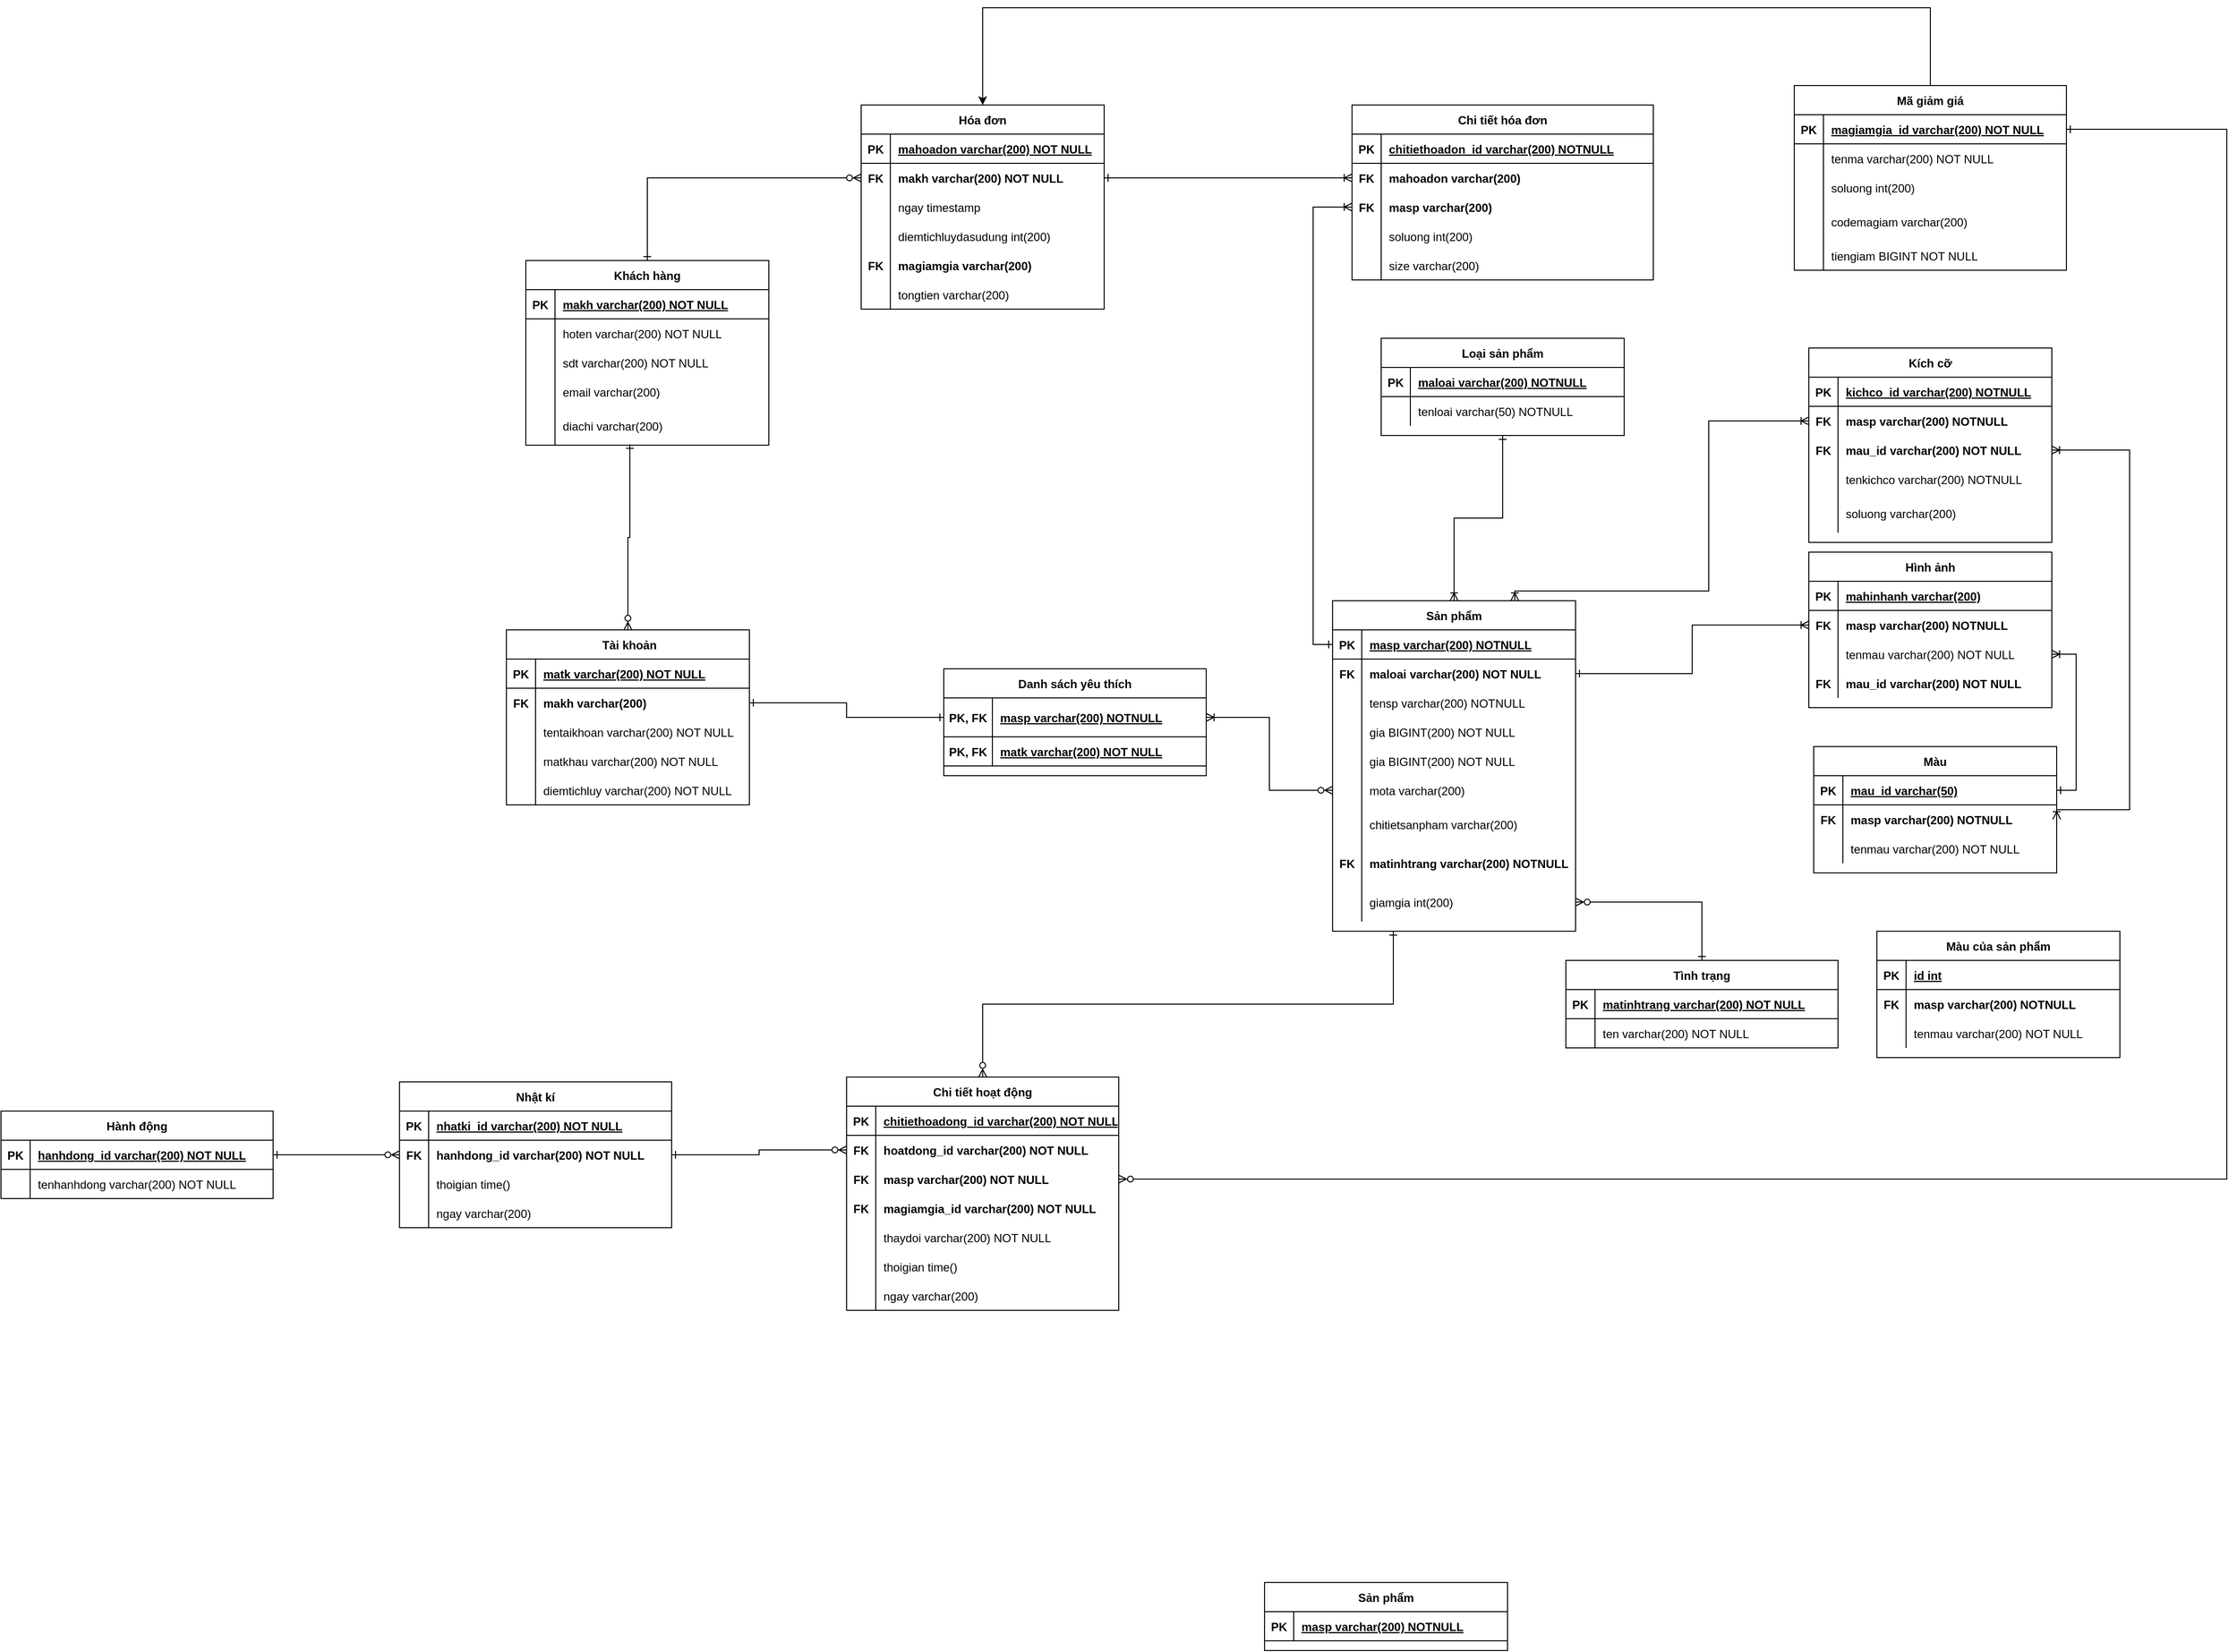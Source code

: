 <mxfile version="26.0.16">
  <diagram id="R2lEEEUBdFMjLlhIrx00" name="Page-1">
    <mxGraphModel dx="2790" dy="1858" grid="1" gridSize="10" guides="1" tooltips="1" connect="1" arrows="1" fold="1" page="1" pageScale="1" pageWidth="850" pageHeight="1100" math="0" shadow="0" extFonts="Permanent Marker^https://fonts.googleapis.com/css?family=Permanent+Marker">
      <root>
        <mxCell id="0" />
        <mxCell id="1" parent="0" />
        <mxCell id="C-vyLk0tnHw3VtMMgP7b-23" value="Khách hàng" style="shape=table;startSize=30;container=1;collapsible=1;childLayout=tableLayout;fixedRows=1;rowLines=0;fontStyle=1;align=center;resizeLast=1;" parent="1" vertex="1">
          <mxGeometry x="-480" y="-200" width="250" height="190" as="geometry" />
        </mxCell>
        <mxCell id="C-vyLk0tnHw3VtMMgP7b-24" value="" style="shape=partialRectangle;collapsible=0;dropTarget=0;pointerEvents=0;fillColor=none;points=[[0,0.5],[1,0.5]];portConstraint=eastwest;top=0;left=0;right=0;bottom=1;" parent="C-vyLk0tnHw3VtMMgP7b-23" vertex="1">
          <mxGeometry y="30" width="250" height="30" as="geometry" />
        </mxCell>
        <mxCell id="C-vyLk0tnHw3VtMMgP7b-25" value="PK" style="shape=partialRectangle;overflow=hidden;connectable=0;fillColor=none;top=0;left=0;bottom=0;right=0;fontStyle=1;" parent="C-vyLk0tnHw3VtMMgP7b-24" vertex="1">
          <mxGeometry width="30" height="30" as="geometry">
            <mxRectangle width="30" height="30" as="alternateBounds" />
          </mxGeometry>
        </mxCell>
        <mxCell id="C-vyLk0tnHw3VtMMgP7b-26" value="makh varchar(200) NOT NULL" style="shape=partialRectangle;overflow=hidden;connectable=0;fillColor=none;top=0;left=0;bottom=0;right=0;align=left;spacingLeft=6;fontStyle=5;" parent="C-vyLk0tnHw3VtMMgP7b-24" vertex="1">
          <mxGeometry x="30" width="220" height="30" as="geometry">
            <mxRectangle width="220" height="30" as="alternateBounds" />
          </mxGeometry>
        </mxCell>
        <mxCell id="C-vyLk0tnHw3VtMMgP7b-27" value="" style="shape=partialRectangle;collapsible=0;dropTarget=0;pointerEvents=0;fillColor=none;points=[[0,0.5],[1,0.5]];portConstraint=eastwest;top=0;left=0;right=0;bottom=0;" parent="C-vyLk0tnHw3VtMMgP7b-23" vertex="1">
          <mxGeometry y="60" width="250" height="30" as="geometry" />
        </mxCell>
        <mxCell id="C-vyLk0tnHw3VtMMgP7b-28" value="" style="shape=partialRectangle;overflow=hidden;connectable=0;fillColor=none;top=0;left=0;bottom=0;right=0;" parent="C-vyLk0tnHw3VtMMgP7b-27" vertex="1">
          <mxGeometry width="30" height="30" as="geometry">
            <mxRectangle width="30" height="30" as="alternateBounds" />
          </mxGeometry>
        </mxCell>
        <mxCell id="C-vyLk0tnHw3VtMMgP7b-29" value="hoten varchar(200) NOT NULL" style="shape=partialRectangle;overflow=hidden;connectable=0;fillColor=none;top=0;left=0;bottom=0;right=0;align=left;spacingLeft=6;" parent="C-vyLk0tnHw3VtMMgP7b-27" vertex="1">
          <mxGeometry x="30" width="220" height="30" as="geometry">
            <mxRectangle width="220" height="30" as="alternateBounds" />
          </mxGeometry>
        </mxCell>
        <mxCell id="EPuCbXX-aOgMibLCKAtW-19" value="" style="shape=partialRectangle;collapsible=0;dropTarget=0;pointerEvents=0;fillColor=none;points=[[0,0.5],[1,0.5]];portConstraint=eastwest;top=0;left=0;right=0;bottom=0;" parent="C-vyLk0tnHw3VtMMgP7b-23" vertex="1">
          <mxGeometry y="90" width="250" height="30" as="geometry" />
        </mxCell>
        <mxCell id="EPuCbXX-aOgMibLCKAtW-20" value="" style="shape=partialRectangle;overflow=hidden;connectable=0;fillColor=none;top=0;left=0;bottom=0;right=0;" parent="EPuCbXX-aOgMibLCKAtW-19" vertex="1">
          <mxGeometry width="30" height="30" as="geometry">
            <mxRectangle width="30" height="30" as="alternateBounds" />
          </mxGeometry>
        </mxCell>
        <mxCell id="EPuCbXX-aOgMibLCKAtW-21" value="sdt varchar(200) NOT NULL" style="shape=partialRectangle;overflow=hidden;connectable=0;fillColor=none;top=0;left=0;bottom=0;right=0;align=left;spacingLeft=6;" parent="EPuCbXX-aOgMibLCKAtW-19" vertex="1">
          <mxGeometry x="30" width="220" height="30" as="geometry">
            <mxRectangle width="220" height="30" as="alternateBounds" />
          </mxGeometry>
        </mxCell>
        <mxCell id="EPuCbXX-aOgMibLCKAtW-37" value="" style="shape=partialRectangle;collapsible=0;dropTarget=0;pointerEvents=0;fillColor=none;points=[[0,0.5],[1,0.5]];portConstraint=eastwest;top=0;left=0;right=0;bottom=0;" parent="C-vyLk0tnHw3VtMMgP7b-23" vertex="1">
          <mxGeometry y="120" width="250" height="30" as="geometry" />
        </mxCell>
        <mxCell id="EPuCbXX-aOgMibLCKAtW-38" value="" style="shape=partialRectangle;overflow=hidden;connectable=0;fillColor=none;top=0;left=0;bottom=0;right=0;" parent="EPuCbXX-aOgMibLCKAtW-37" vertex="1">
          <mxGeometry width="30" height="30" as="geometry">
            <mxRectangle width="30" height="30" as="alternateBounds" />
          </mxGeometry>
        </mxCell>
        <mxCell id="EPuCbXX-aOgMibLCKAtW-39" value="email varchar(200)" style="shape=partialRectangle;overflow=hidden;connectable=0;fillColor=none;top=0;left=0;bottom=0;right=0;align=left;spacingLeft=6;" parent="EPuCbXX-aOgMibLCKAtW-37" vertex="1">
          <mxGeometry x="30" width="220" height="30" as="geometry">
            <mxRectangle width="220" height="30" as="alternateBounds" />
          </mxGeometry>
        </mxCell>
        <mxCell id="EPuCbXX-aOgMibLCKAtW-40" value="" style="shape=partialRectangle;collapsible=0;dropTarget=0;pointerEvents=0;fillColor=none;points=[[0,0.5],[1,0.5]];portConstraint=eastwest;top=0;left=0;right=0;bottom=0;" parent="C-vyLk0tnHw3VtMMgP7b-23" vertex="1">
          <mxGeometry y="150" width="250" height="40" as="geometry" />
        </mxCell>
        <mxCell id="EPuCbXX-aOgMibLCKAtW-41" value="" style="shape=partialRectangle;overflow=hidden;connectable=0;fillColor=none;top=0;left=0;bottom=0;right=0;" parent="EPuCbXX-aOgMibLCKAtW-40" vertex="1">
          <mxGeometry width="30" height="40" as="geometry">
            <mxRectangle width="30" height="40" as="alternateBounds" />
          </mxGeometry>
        </mxCell>
        <mxCell id="EPuCbXX-aOgMibLCKAtW-42" value="diachi varchar(200)" style="shape=partialRectangle;overflow=hidden;connectable=0;fillColor=none;top=0;left=0;bottom=0;right=0;align=left;spacingLeft=6;" parent="EPuCbXX-aOgMibLCKAtW-40" vertex="1">
          <mxGeometry x="30" width="220" height="40" as="geometry">
            <mxRectangle width="220" height="40" as="alternateBounds" />
          </mxGeometry>
        </mxCell>
        <mxCell id="EPuCbXX-aOgMibLCKAtW-1" value="Loại sản phẩm" style="shape=table;startSize=30;container=1;collapsible=1;childLayout=tableLayout;fixedRows=1;rowLines=0;fontStyle=1;align=center;resizeLast=1;" parent="1" vertex="1">
          <mxGeometry x="400" y="-120" width="250" height="100" as="geometry" />
        </mxCell>
        <mxCell id="EPuCbXX-aOgMibLCKAtW-2" value="" style="shape=partialRectangle;collapsible=0;dropTarget=0;pointerEvents=0;fillColor=none;points=[[0,0.5],[1,0.5]];portConstraint=eastwest;top=0;left=0;right=0;bottom=1;" parent="EPuCbXX-aOgMibLCKAtW-1" vertex="1">
          <mxGeometry y="30" width="250" height="30" as="geometry" />
        </mxCell>
        <mxCell id="EPuCbXX-aOgMibLCKAtW-3" value="PK" style="shape=partialRectangle;overflow=hidden;connectable=0;fillColor=none;top=0;left=0;bottom=0;right=0;fontStyle=1;" parent="EPuCbXX-aOgMibLCKAtW-2" vertex="1">
          <mxGeometry width="30" height="30" as="geometry">
            <mxRectangle width="30" height="30" as="alternateBounds" />
          </mxGeometry>
        </mxCell>
        <mxCell id="EPuCbXX-aOgMibLCKAtW-4" value="maloai varchar(200) NOTNULL" style="shape=partialRectangle;overflow=hidden;connectable=0;fillColor=none;top=0;left=0;bottom=0;right=0;align=left;spacingLeft=6;fontStyle=5;" parent="EPuCbXX-aOgMibLCKAtW-2" vertex="1">
          <mxGeometry x="30" width="220" height="30" as="geometry">
            <mxRectangle width="220" height="30" as="alternateBounds" />
          </mxGeometry>
        </mxCell>
        <mxCell id="EPuCbXX-aOgMibLCKAtW-5" value="" style="shape=partialRectangle;collapsible=0;dropTarget=0;pointerEvents=0;fillColor=none;points=[[0,0.5],[1,0.5]];portConstraint=eastwest;top=0;left=0;right=0;bottom=0;" parent="EPuCbXX-aOgMibLCKAtW-1" vertex="1">
          <mxGeometry y="60" width="250" height="30" as="geometry" />
        </mxCell>
        <mxCell id="EPuCbXX-aOgMibLCKAtW-6" value="" style="shape=partialRectangle;overflow=hidden;connectable=0;fillColor=none;top=0;left=0;bottom=0;right=0;" parent="EPuCbXX-aOgMibLCKAtW-5" vertex="1">
          <mxGeometry width="30" height="30" as="geometry">
            <mxRectangle width="30" height="30" as="alternateBounds" />
          </mxGeometry>
        </mxCell>
        <mxCell id="EPuCbXX-aOgMibLCKAtW-7" value="tenloai varchar(50) NOTNULL" style="shape=partialRectangle;overflow=hidden;connectable=0;fillColor=none;top=0;left=0;bottom=0;right=0;align=left;spacingLeft=6;" parent="EPuCbXX-aOgMibLCKAtW-5" vertex="1">
          <mxGeometry x="30" width="220" height="30" as="geometry">
            <mxRectangle width="220" height="30" as="alternateBounds" />
          </mxGeometry>
        </mxCell>
        <mxCell id="EPuCbXX-aOgMibLCKAtW-43" value="Sản phẩm" style="shape=table;startSize=30;container=1;collapsible=1;childLayout=tableLayout;fixedRows=1;rowLines=0;fontStyle=1;align=center;resizeLast=1;" parent="1" vertex="1">
          <mxGeometry x="350" y="150" width="250" height="340" as="geometry" />
        </mxCell>
        <mxCell id="EPuCbXX-aOgMibLCKAtW-44" value="" style="shape=partialRectangle;collapsible=0;dropTarget=0;pointerEvents=0;fillColor=none;points=[[0,0.5],[1,0.5]];portConstraint=eastwest;top=0;left=0;right=0;bottom=1;" parent="EPuCbXX-aOgMibLCKAtW-43" vertex="1">
          <mxGeometry y="30" width="250" height="30" as="geometry" />
        </mxCell>
        <mxCell id="EPuCbXX-aOgMibLCKAtW-45" value="PK" style="shape=partialRectangle;overflow=hidden;connectable=0;fillColor=none;top=0;left=0;bottom=0;right=0;fontStyle=1;" parent="EPuCbXX-aOgMibLCKAtW-44" vertex="1">
          <mxGeometry width="30" height="30" as="geometry">
            <mxRectangle width="30" height="30" as="alternateBounds" />
          </mxGeometry>
        </mxCell>
        <mxCell id="EPuCbXX-aOgMibLCKAtW-46" value="masp varchar(200) NOTNULL" style="shape=partialRectangle;overflow=hidden;connectable=0;fillColor=none;top=0;left=0;bottom=0;right=0;align=left;spacingLeft=6;fontStyle=5;" parent="EPuCbXX-aOgMibLCKAtW-44" vertex="1">
          <mxGeometry x="30" width="220" height="30" as="geometry">
            <mxRectangle width="220" height="30" as="alternateBounds" />
          </mxGeometry>
        </mxCell>
        <mxCell id="EPuCbXX-aOgMibLCKAtW-83" value="" style="shape=partialRectangle;collapsible=0;dropTarget=0;pointerEvents=0;fillColor=none;points=[[0,0.5],[1,0.5]];portConstraint=eastwest;top=0;left=0;right=0;bottom=0;fontStyle=1" parent="EPuCbXX-aOgMibLCKAtW-43" vertex="1">
          <mxGeometry y="60" width="250" height="30" as="geometry" />
        </mxCell>
        <mxCell id="EPuCbXX-aOgMibLCKAtW-84" value="FK" style="shape=partialRectangle;overflow=hidden;connectable=0;fillColor=none;top=0;left=0;bottom=0;right=0;fontStyle=1" parent="EPuCbXX-aOgMibLCKAtW-83" vertex="1">
          <mxGeometry width="30" height="30" as="geometry">
            <mxRectangle width="30" height="30" as="alternateBounds" />
          </mxGeometry>
        </mxCell>
        <mxCell id="EPuCbXX-aOgMibLCKAtW-85" value="maloai varchar(200) NOT NULL" style="shape=partialRectangle;overflow=hidden;connectable=0;fillColor=none;top=0;left=0;bottom=0;right=0;align=left;spacingLeft=6;fontStyle=1" parent="EPuCbXX-aOgMibLCKAtW-83" vertex="1">
          <mxGeometry x="30" width="220" height="30" as="geometry">
            <mxRectangle width="220" height="30" as="alternateBounds" />
          </mxGeometry>
        </mxCell>
        <mxCell id="EPuCbXX-aOgMibLCKAtW-77" value="" style="shape=partialRectangle;collapsible=0;dropTarget=0;pointerEvents=0;fillColor=none;points=[[0,0.5],[1,0.5]];portConstraint=eastwest;top=0;left=0;right=0;bottom=0;" parent="EPuCbXX-aOgMibLCKAtW-43" vertex="1">
          <mxGeometry y="90" width="250" height="30" as="geometry" />
        </mxCell>
        <mxCell id="EPuCbXX-aOgMibLCKAtW-78" value="" style="shape=partialRectangle;overflow=hidden;connectable=0;fillColor=none;top=0;left=0;bottom=0;right=0;" parent="EPuCbXX-aOgMibLCKAtW-77" vertex="1">
          <mxGeometry width="30" height="30" as="geometry">
            <mxRectangle width="30" height="30" as="alternateBounds" />
          </mxGeometry>
        </mxCell>
        <mxCell id="EPuCbXX-aOgMibLCKAtW-79" value="tensp varchar(200) NOTNULL" style="shape=partialRectangle;overflow=hidden;connectable=0;fillColor=none;top=0;left=0;bottom=0;right=0;align=left;spacingLeft=6;" parent="EPuCbXX-aOgMibLCKAtW-77" vertex="1">
          <mxGeometry x="30" width="220" height="30" as="geometry">
            <mxRectangle width="220" height="30" as="alternateBounds" />
          </mxGeometry>
        </mxCell>
        <mxCell id="EPuCbXX-aOgMibLCKAtW-80" value="" style="shape=partialRectangle;collapsible=0;dropTarget=0;pointerEvents=0;fillColor=none;points=[[0,0.5],[1,0.5]];portConstraint=eastwest;top=0;left=0;right=0;bottom=0;" parent="EPuCbXX-aOgMibLCKAtW-43" vertex="1">
          <mxGeometry y="120" width="250" height="30" as="geometry" />
        </mxCell>
        <mxCell id="EPuCbXX-aOgMibLCKAtW-81" value="" style="shape=partialRectangle;overflow=hidden;connectable=0;fillColor=none;top=0;left=0;bottom=0;right=0;" parent="EPuCbXX-aOgMibLCKAtW-80" vertex="1">
          <mxGeometry width="30" height="30" as="geometry">
            <mxRectangle width="30" height="30" as="alternateBounds" />
          </mxGeometry>
        </mxCell>
        <mxCell id="EPuCbXX-aOgMibLCKAtW-82" value="gia BIGINT(200) NOT NULL" style="shape=partialRectangle;overflow=hidden;connectable=0;fillColor=none;top=0;left=0;bottom=0;right=0;align=left;spacingLeft=6;" parent="EPuCbXX-aOgMibLCKAtW-80" vertex="1">
          <mxGeometry x="30" width="220" height="30" as="geometry">
            <mxRectangle width="220" height="30" as="alternateBounds" />
          </mxGeometry>
        </mxCell>
        <mxCell id="WWUs0BU4ACrdZe2KZrXH-228" value="" style="shape=partialRectangle;collapsible=0;dropTarget=0;pointerEvents=0;fillColor=none;points=[[0,0.5],[1,0.5]];portConstraint=eastwest;top=0;left=0;right=0;bottom=0;" parent="EPuCbXX-aOgMibLCKAtW-43" vertex="1">
          <mxGeometry y="150" width="250" height="30" as="geometry" />
        </mxCell>
        <mxCell id="WWUs0BU4ACrdZe2KZrXH-229" value="" style="shape=partialRectangle;overflow=hidden;connectable=0;fillColor=none;top=0;left=0;bottom=0;right=0;" parent="WWUs0BU4ACrdZe2KZrXH-228" vertex="1">
          <mxGeometry width="30" height="30" as="geometry">
            <mxRectangle width="30" height="30" as="alternateBounds" />
          </mxGeometry>
        </mxCell>
        <mxCell id="WWUs0BU4ACrdZe2KZrXH-230" value="gia BIGINT(200) NOT NULL" style="shape=partialRectangle;overflow=hidden;connectable=0;fillColor=none;top=0;left=0;bottom=0;right=0;align=left;spacingLeft=6;" parent="WWUs0BU4ACrdZe2KZrXH-228" vertex="1">
          <mxGeometry x="30" width="220" height="30" as="geometry">
            <mxRectangle width="220" height="30" as="alternateBounds" />
          </mxGeometry>
        </mxCell>
        <mxCell id="EPuCbXX-aOgMibLCKAtW-61" value="" style="shape=partialRectangle;collapsible=0;dropTarget=0;pointerEvents=0;fillColor=none;points=[[0,0.5],[1,0.5]];portConstraint=eastwest;top=0;left=0;right=0;bottom=0;" parent="EPuCbXX-aOgMibLCKAtW-43" vertex="1">
          <mxGeometry y="180" width="250" height="30" as="geometry" />
        </mxCell>
        <mxCell id="EPuCbXX-aOgMibLCKAtW-62" value="" style="shape=partialRectangle;overflow=hidden;connectable=0;fillColor=none;top=0;left=0;bottom=0;right=0;" parent="EPuCbXX-aOgMibLCKAtW-61" vertex="1">
          <mxGeometry width="30" height="30" as="geometry">
            <mxRectangle width="30" height="30" as="alternateBounds" />
          </mxGeometry>
        </mxCell>
        <mxCell id="EPuCbXX-aOgMibLCKAtW-63" value="mota varchar(200)" style="shape=partialRectangle;overflow=hidden;connectable=0;fillColor=none;top=0;left=0;bottom=0;right=0;align=left;spacingLeft=6;" parent="EPuCbXX-aOgMibLCKAtW-61" vertex="1">
          <mxGeometry x="30" width="220" height="30" as="geometry">
            <mxRectangle width="220" height="30" as="alternateBounds" />
          </mxGeometry>
        </mxCell>
        <mxCell id="EPuCbXX-aOgMibLCKAtW-70" value="" style="shape=partialRectangle;collapsible=0;dropTarget=0;pointerEvents=0;fillColor=none;points=[[0,0.5],[1,0.5]];portConstraint=eastwest;top=0;left=0;right=0;bottom=0;" parent="EPuCbXX-aOgMibLCKAtW-43" vertex="1">
          <mxGeometry y="210" width="250" height="40" as="geometry" />
        </mxCell>
        <mxCell id="EPuCbXX-aOgMibLCKAtW-71" value="" style="shape=partialRectangle;overflow=hidden;connectable=0;fillColor=none;top=0;left=0;bottom=0;right=0;" parent="EPuCbXX-aOgMibLCKAtW-70" vertex="1">
          <mxGeometry width="30" height="40" as="geometry">
            <mxRectangle width="30" height="40" as="alternateBounds" />
          </mxGeometry>
        </mxCell>
        <mxCell id="EPuCbXX-aOgMibLCKAtW-72" value="chitietsanpham varchar(200)" style="shape=partialRectangle;overflow=hidden;connectable=0;fillColor=none;top=0;left=0;bottom=0;right=0;align=left;spacingLeft=6;" parent="EPuCbXX-aOgMibLCKAtW-70" vertex="1">
          <mxGeometry x="30" width="220" height="40" as="geometry">
            <mxRectangle width="220" height="40" as="alternateBounds" />
          </mxGeometry>
        </mxCell>
        <mxCell id="WWUs0BU4ACrdZe2KZrXH-89" value="" style="shape=partialRectangle;collapsible=0;dropTarget=0;pointerEvents=0;fillColor=none;points=[[0,0.5],[1,0.5]];portConstraint=eastwest;top=0;left=0;right=0;bottom=0;" parent="EPuCbXX-aOgMibLCKAtW-43" vertex="1">
          <mxGeometry y="250" width="250" height="40" as="geometry" />
        </mxCell>
        <mxCell id="WWUs0BU4ACrdZe2KZrXH-90" value="FK" style="shape=partialRectangle;overflow=hidden;connectable=0;fillColor=none;top=0;left=0;bottom=0;right=0;fontStyle=1" parent="WWUs0BU4ACrdZe2KZrXH-89" vertex="1">
          <mxGeometry width="30" height="40" as="geometry">
            <mxRectangle width="30" height="40" as="alternateBounds" />
          </mxGeometry>
        </mxCell>
        <mxCell id="WWUs0BU4ACrdZe2KZrXH-91" value="matinhtrang varchar(200) NOTNULL" style="shape=partialRectangle;overflow=hidden;connectable=0;fillColor=none;top=0;left=0;bottom=0;right=0;align=left;spacingLeft=6;fontStyle=1" parent="WWUs0BU4ACrdZe2KZrXH-89" vertex="1">
          <mxGeometry x="30" width="220" height="40" as="geometry">
            <mxRectangle width="220" height="40" as="alternateBounds" />
          </mxGeometry>
        </mxCell>
        <mxCell id="WWUs0BU4ACrdZe2KZrXH-51" value="" style="shape=partialRectangle;collapsible=0;dropTarget=0;pointerEvents=0;fillColor=none;points=[[0,0.5],[1,0.5]];portConstraint=eastwest;top=0;left=0;right=0;bottom=0;" parent="EPuCbXX-aOgMibLCKAtW-43" vertex="1">
          <mxGeometry y="290" width="250" height="40" as="geometry" />
        </mxCell>
        <mxCell id="WWUs0BU4ACrdZe2KZrXH-52" value="" style="shape=partialRectangle;overflow=hidden;connectable=0;fillColor=none;top=0;left=0;bottom=0;right=0;" parent="WWUs0BU4ACrdZe2KZrXH-51" vertex="1">
          <mxGeometry width="30" height="40" as="geometry">
            <mxRectangle width="30" height="40" as="alternateBounds" />
          </mxGeometry>
        </mxCell>
        <mxCell id="WWUs0BU4ACrdZe2KZrXH-53" value="giamgia int(200)" style="shape=partialRectangle;overflow=hidden;connectable=0;fillColor=none;top=0;left=0;bottom=0;right=0;align=left;spacingLeft=6;" parent="WWUs0BU4ACrdZe2KZrXH-51" vertex="1">
          <mxGeometry x="30" width="220" height="40" as="geometry">
            <mxRectangle width="220" height="40" as="alternateBounds" />
          </mxGeometry>
        </mxCell>
        <mxCell id="EPuCbXX-aOgMibLCKAtW-50" value="Kích cỡ" style="shape=table;startSize=30;container=1;collapsible=1;childLayout=tableLayout;fixedRows=1;rowLines=0;fontStyle=1;align=center;resizeLast=1;" parent="1" vertex="1">
          <mxGeometry x="840" y="-110" width="250" height="200" as="geometry" />
        </mxCell>
        <mxCell id="EPuCbXX-aOgMibLCKAtW-51" value="" style="shape=partialRectangle;collapsible=0;dropTarget=0;pointerEvents=0;fillColor=none;points=[[0,0.5],[1,0.5]];portConstraint=eastwest;top=0;left=0;right=0;bottom=1;" parent="EPuCbXX-aOgMibLCKAtW-50" vertex="1">
          <mxGeometry y="30" width="250" height="30" as="geometry" />
        </mxCell>
        <mxCell id="EPuCbXX-aOgMibLCKAtW-52" value="PK" style="shape=partialRectangle;overflow=hidden;connectable=0;fillColor=none;top=0;left=0;bottom=0;right=0;fontStyle=1;" parent="EPuCbXX-aOgMibLCKAtW-51" vertex="1">
          <mxGeometry width="30" height="30" as="geometry">
            <mxRectangle width="30" height="30" as="alternateBounds" />
          </mxGeometry>
        </mxCell>
        <mxCell id="EPuCbXX-aOgMibLCKAtW-53" value="kichco_id varchar(200) NOTNULL" style="shape=partialRectangle;overflow=hidden;connectable=0;fillColor=none;top=0;left=0;bottom=0;right=0;align=left;spacingLeft=6;fontStyle=5;" parent="EPuCbXX-aOgMibLCKAtW-51" vertex="1">
          <mxGeometry x="30" width="220" height="30" as="geometry">
            <mxRectangle width="220" height="30" as="alternateBounds" />
          </mxGeometry>
        </mxCell>
        <mxCell id="EPuCbXX-aOgMibLCKAtW-54" value="" style="shape=partialRectangle;collapsible=0;dropTarget=0;pointerEvents=0;fillColor=none;points=[[0,0.5],[1,0.5]];portConstraint=eastwest;top=0;left=0;right=0;bottom=0;" parent="EPuCbXX-aOgMibLCKAtW-50" vertex="1">
          <mxGeometry y="60" width="250" height="30" as="geometry" />
        </mxCell>
        <mxCell id="EPuCbXX-aOgMibLCKAtW-55" value="FK" style="shape=partialRectangle;overflow=hidden;connectable=0;fillColor=none;top=0;left=0;bottom=0;right=0;fontStyle=1" parent="EPuCbXX-aOgMibLCKAtW-54" vertex="1">
          <mxGeometry width="30" height="30" as="geometry">
            <mxRectangle width="30" height="30" as="alternateBounds" />
          </mxGeometry>
        </mxCell>
        <mxCell id="EPuCbXX-aOgMibLCKAtW-56" value="masp varchar(200) NOTNULL" style="shape=partialRectangle;overflow=hidden;connectable=0;fillColor=none;top=0;left=0;bottom=0;right=0;align=left;spacingLeft=6;fontStyle=1" parent="EPuCbXX-aOgMibLCKAtW-54" vertex="1">
          <mxGeometry x="30" width="220" height="30" as="geometry">
            <mxRectangle width="220" height="30" as="alternateBounds" />
          </mxGeometry>
        </mxCell>
        <mxCell id="WWUs0BU4ACrdZe2KZrXH-249" value="" style="shape=partialRectangle;collapsible=0;dropTarget=0;pointerEvents=0;fillColor=none;points=[[0,0.5],[1,0.5]];portConstraint=eastwest;top=0;left=0;right=0;bottom=0;" parent="EPuCbXX-aOgMibLCKAtW-50" vertex="1">
          <mxGeometry y="90" width="250" height="30" as="geometry" />
        </mxCell>
        <mxCell id="WWUs0BU4ACrdZe2KZrXH-250" value="FK" style="shape=partialRectangle;overflow=hidden;connectable=0;fillColor=none;top=0;left=0;bottom=0;right=0;fontStyle=1" parent="WWUs0BU4ACrdZe2KZrXH-249" vertex="1">
          <mxGeometry width="30" height="30" as="geometry">
            <mxRectangle width="30" height="30" as="alternateBounds" />
          </mxGeometry>
        </mxCell>
        <mxCell id="WWUs0BU4ACrdZe2KZrXH-251" value="mau_id varchar(200) NOT NULL" style="shape=partialRectangle;overflow=hidden;connectable=0;fillColor=none;top=0;left=0;bottom=0;right=0;align=left;spacingLeft=6;fontStyle=1" parent="WWUs0BU4ACrdZe2KZrXH-249" vertex="1">
          <mxGeometry x="30" width="220" height="30" as="geometry">
            <mxRectangle width="220" height="30" as="alternateBounds" />
          </mxGeometry>
        </mxCell>
        <mxCell id="EPuCbXX-aOgMibLCKAtW-47" value="" style="shape=partialRectangle;collapsible=0;dropTarget=0;pointerEvents=0;fillColor=none;points=[[0,0.5],[1,0.5]];portConstraint=eastwest;top=0;left=0;right=0;bottom=0;" parent="EPuCbXX-aOgMibLCKAtW-50" vertex="1">
          <mxGeometry y="120" width="250" height="30" as="geometry" />
        </mxCell>
        <mxCell id="EPuCbXX-aOgMibLCKAtW-48" value="" style="shape=partialRectangle;overflow=hidden;connectable=0;fillColor=none;top=0;left=0;bottom=0;right=0;" parent="EPuCbXX-aOgMibLCKAtW-47" vertex="1">
          <mxGeometry width="30" height="30" as="geometry">
            <mxRectangle width="30" height="30" as="alternateBounds" />
          </mxGeometry>
        </mxCell>
        <mxCell id="EPuCbXX-aOgMibLCKAtW-49" value="tenkichco varchar(200) NOTNULL" style="shape=partialRectangle;overflow=hidden;connectable=0;fillColor=none;top=0;left=0;bottom=0;right=0;align=left;spacingLeft=6;" parent="EPuCbXX-aOgMibLCKAtW-47" vertex="1">
          <mxGeometry x="30" width="220" height="30" as="geometry">
            <mxRectangle width="220" height="30" as="alternateBounds" />
          </mxGeometry>
        </mxCell>
        <mxCell id="EPuCbXX-aOgMibLCKAtW-152" value="" style="shape=partialRectangle;collapsible=0;dropTarget=0;pointerEvents=0;fillColor=none;points=[[0,0.5],[1,0.5]];portConstraint=eastwest;top=0;left=0;right=0;bottom=0;" parent="EPuCbXX-aOgMibLCKAtW-50" vertex="1">
          <mxGeometry y="150" width="250" height="40" as="geometry" />
        </mxCell>
        <mxCell id="EPuCbXX-aOgMibLCKAtW-153" value="" style="shape=partialRectangle;overflow=hidden;connectable=0;fillColor=none;top=0;left=0;bottom=0;right=0;" parent="EPuCbXX-aOgMibLCKAtW-152" vertex="1">
          <mxGeometry width="30" height="40" as="geometry">
            <mxRectangle width="30" height="40" as="alternateBounds" />
          </mxGeometry>
        </mxCell>
        <mxCell id="EPuCbXX-aOgMibLCKAtW-154" value="soluong varchar(200)" style="shape=partialRectangle;overflow=hidden;connectable=0;fillColor=none;top=0;left=0;bottom=0;right=0;align=left;spacingLeft=6;" parent="EPuCbXX-aOgMibLCKAtW-152" vertex="1">
          <mxGeometry x="30" width="220" height="40" as="geometry">
            <mxRectangle width="220" height="40" as="alternateBounds" />
          </mxGeometry>
        </mxCell>
        <mxCell id="EPuCbXX-aOgMibLCKAtW-90" value="Hình ảnh" style="shape=table;startSize=30;container=1;collapsible=1;childLayout=tableLayout;fixedRows=1;rowLines=0;fontStyle=1;align=center;resizeLast=1;" parent="1" vertex="1">
          <mxGeometry x="840" y="100" width="250" height="160" as="geometry" />
        </mxCell>
        <mxCell id="EPuCbXX-aOgMibLCKAtW-91" value="" style="shape=partialRectangle;collapsible=0;dropTarget=0;pointerEvents=0;fillColor=none;points=[[0,0.5],[1,0.5]];portConstraint=eastwest;top=0;left=0;right=0;bottom=1;" parent="EPuCbXX-aOgMibLCKAtW-90" vertex="1">
          <mxGeometry y="30" width="250" height="30" as="geometry" />
        </mxCell>
        <mxCell id="EPuCbXX-aOgMibLCKAtW-92" value="PK" style="shape=partialRectangle;overflow=hidden;connectable=0;fillColor=none;top=0;left=0;bottom=0;right=0;fontStyle=1;" parent="EPuCbXX-aOgMibLCKAtW-91" vertex="1">
          <mxGeometry width="30" height="30" as="geometry">
            <mxRectangle width="30" height="30" as="alternateBounds" />
          </mxGeometry>
        </mxCell>
        <mxCell id="EPuCbXX-aOgMibLCKAtW-93" value="mahinhanh varchar(200)" style="shape=partialRectangle;overflow=hidden;connectable=0;fillColor=none;top=0;left=0;bottom=0;right=0;align=left;spacingLeft=6;fontStyle=5;" parent="EPuCbXX-aOgMibLCKAtW-91" vertex="1">
          <mxGeometry x="30" width="220" height="30" as="geometry">
            <mxRectangle width="220" height="30" as="alternateBounds" />
          </mxGeometry>
        </mxCell>
        <mxCell id="EPuCbXX-aOgMibLCKAtW-94" value="" style="shape=partialRectangle;collapsible=0;dropTarget=0;pointerEvents=0;fillColor=none;points=[[0,0.5],[1,0.5]];portConstraint=eastwest;top=0;left=0;right=0;bottom=0;" parent="EPuCbXX-aOgMibLCKAtW-90" vertex="1">
          <mxGeometry y="60" width="250" height="30" as="geometry" />
        </mxCell>
        <mxCell id="EPuCbXX-aOgMibLCKAtW-95" value="FK" style="shape=partialRectangle;overflow=hidden;connectable=0;fillColor=none;top=0;left=0;bottom=0;right=0;fontStyle=1" parent="EPuCbXX-aOgMibLCKAtW-94" vertex="1">
          <mxGeometry width="30" height="30" as="geometry">
            <mxRectangle width="30" height="30" as="alternateBounds" />
          </mxGeometry>
        </mxCell>
        <mxCell id="EPuCbXX-aOgMibLCKAtW-96" value="masp varchar(200) NOTNULL" style="shape=partialRectangle;overflow=hidden;connectable=0;fillColor=none;top=0;left=0;bottom=0;right=0;align=left;spacingLeft=6;fontStyle=1" parent="EPuCbXX-aOgMibLCKAtW-94" vertex="1">
          <mxGeometry x="30" width="220" height="30" as="geometry">
            <mxRectangle width="220" height="30" as="alternateBounds" />
          </mxGeometry>
        </mxCell>
        <mxCell id="WWUs0BU4ACrdZe2KZrXH-239" value="" style="shape=partialRectangle;collapsible=0;dropTarget=0;pointerEvents=0;fillColor=none;points=[[0,0.5],[1,0.5]];portConstraint=eastwest;top=0;left=0;right=0;bottom=0;" parent="EPuCbXX-aOgMibLCKAtW-90" vertex="1">
          <mxGeometry y="90" width="250" height="30" as="geometry" />
        </mxCell>
        <mxCell id="WWUs0BU4ACrdZe2KZrXH-240" value="" style="shape=partialRectangle;overflow=hidden;connectable=0;fillColor=none;top=0;left=0;bottom=0;right=0;" parent="WWUs0BU4ACrdZe2KZrXH-239" vertex="1">
          <mxGeometry width="30" height="30" as="geometry">
            <mxRectangle width="30" height="30" as="alternateBounds" />
          </mxGeometry>
        </mxCell>
        <mxCell id="WWUs0BU4ACrdZe2KZrXH-241" value="tenmau varchar(200) NOT NULL" style="shape=partialRectangle;overflow=hidden;connectable=0;fillColor=none;top=0;left=0;bottom=0;right=0;align=left;spacingLeft=6;" parent="WWUs0BU4ACrdZe2KZrXH-239" vertex="1">
          <mxGeometry x="30" width="220" height="30" as="geometry">
            <mxRectangle width="220" height="30" as="alternateBounds" />
          </mxGeometry>
        </mxCell>
        <mxCell id="EPuCbXX-aOgMibLCKAtW-97" value="" style="shape=partialRectangle;collapsible=0;dropTarget=0;pointerEvents=0;fillColor=none;points=[[0,0.5],[1,0.5]];portConstraint=eastwest;top=0;left=0;right=0;bottom=0;" parent="EPuCbXX-aOgMibLCKAtW-90" vertex="1">
          <mxGeometry y="120" width="250" height="30" as="geometry" />
        </mxCell>
        <mxCell id="EPuCbXX-aOgMibLCKAtW-98" value="FK" style="shape=partialRectangle;overflow=hidden;connectable=0;fillColor=none;top=0;left=0;bottom=0;right=0;fontStyle=1" parent="EPuCbXX-aOgMibLCKAtW-97" vertex="1">
          <mxGeometry width="30" height="30" as="geometry">
            <mxRectangle width="30" height="30" as="alternateBounds" />
          </mxGeometry>
        </mxCell>
        <mxCell id="EPuCbXX-aOgMibLCKAtW-99" value="mau_id varchar(200) NOT NULL" style="shape=partialRectangle;overflow=hidden;connectable=0;fillColor=none;top=0;left=0;bottom=0;right=0;align=left;spacingLeft=6;fontStyle=1" parent="EPuCbXX-aOgMibLCKAtW-97" vertex="1">
          <mxGeometry x="30" width="220" height="30" as="geometry">
            <mxRectangle width="220" height="30" as="alternateBounds" />
          </mxGeometry>
        </mxCell>
        <mxCell id="EPuCbXX-aOgMibLCKAtW-100" value="Màu" style="shape=table;startSize=30;container=1;collapsible=1;childLayout=tableLayout;fixedRows=1;rowLines=0;fontStyle=1;align=center;resizeLast=1;" parent="1" vertex="1">
          <mxGeometry x="845" y="300" width="250" height="130" as="geometry" />
        </mxCell>
        <mxCell id="EPuCbXX-aOgMibLCKAtW-101" value="" style="shape=partialRectangle;collapsible=0;dropTarget=0;pointerEvents=0;fillColor=none;points=[[0,0.5],[1,0.5]];portConstraint=eastwest;top=0;left=0;right=0;bottom=1;" parent="EPuCbXX-aOgMibLCKAtW-100" vertex="1">
          <mxGeometry y="30" width="250" height="30" as="geometry" />
        </mxCell>
        <mxCell id="EPuCbXX-aOgMibLCKAtW-102" value="PK" style="shape=partialRectangle;overflow=hidden;connectable=0;fillColor=none;top=0;left=0;bottom=0;right=0;fontStyle=1;" parent="EPuCbXX-aOgMibLCKAtW-101" vertex="1">
          <mxGeometry width="30" height="30" as="geometry">
            <mxRectangle width="30" height="30" as="alternateBounds" />
          </mxGeometry>
        </mxCell>
        <mxCell id="EPuCbXX-aOgMibLCKAtW-103" value="mau_id varchar(50)" style="shape=partialRectangle;overflow=hidden;connectable=0;fillColor=none;top=0;left=0;bottom=0;right=0;align=left;spacingLeft=6;fontStyle=5;" parent="EPuCbXX-aOgMibLCKAtW-101" vertex="1">
          <mxGeometry x="30" width="220" height="30" as="geometry">
            <mxRectangle width="220" height="30" as="alternateBounds" />
          </mxGeometry>
        </mxCell>
        <mxCell id="EPuCbXX-aOgMibLCKAtW-104" value="" style="shape=partialRectangle;collapsible=0;dropTarget=0;pointerEvents=0;fillColor=none;points=[[0,0.5],[1,0.5]];portConstraint=eastwest;top=0;left=0;right=0;bottom=0;" parent="EPuCbXX-aOgMibLCKAtW-100" vertex="1">
          <mxGeometry y="60" width="250" height="30" as="geometry" />
        </mxCell>
        <mxCell id="EPuCbXX-aOgMibLCKAtW-105" value="FK" style="shape=partialRectangle;overflow=hidden;connectable=0;fillColor=none;top=0;left=0;bottom=0;right=0;fontStyle=1" parent="EPuCbXX-aOgMibLCKAtW-104" vertex="1">
          <mxGeometry width="30" height="30" as="geometry">
            <mxRectangle width="30" height="30" as="alternateBounds" />
          </mxGeometry>
        </mxCell>
        <mxCell id="EPuCbXX-aOgMibLCKAtW-106" value="masp varchar(200) NOTNULL" style="shape=partialRectangle;overflow=hidden;connectable=0;fillColor=none;top=0;left=0;bottom=0;right=0;align=left;spacingLeft=6;fontStyle=1" parent="EPuCbXX-aOgMibLCKAtW-104" vertex="1">
          <mxGeometry x="30" width="220" height="30" as="geometry">
            <mxRectangle width="220" height="30" as="alternateBounds" />
          </mxGeometry>
        </mxCell>
        <mxCell id="EPuCbXX-aOgMibLCKAtW-107" value="" style="shape=partialRectangle;collapsible=0;dropTarget=0;pointerEvents=0;fillColor=none;points=[[0,0.5],[1,0.5]];portConstraint=eastwest;top=0;left=0;right=0;bottom=0;" parent="EPuCbXX-aOgMibLCKAtW-100" vertex="1">
          <mxGeometry y="90" width="250" height="30" as="geometry" />
        </mxCell>
        <mxCell id="EPuCbXX-aOgMibLCKAtW-108" value="" style="shape=partialRectangle;overflow=hidden;connectable=0;fillColor=none;top=0;left=0;bottom=0;right=0;" parent="EPuCbXX-aOgMibLCKAtW-107" vertex="1">
          <mxGeometry width="30" height="30" as="geometry">
            <mxRectangle width="30" height="30" as="alternateBounds" />
          </mxGeometry>
        </mxCell>
        <mxCell id="EPuCbXX-aOgMibLCKAtW-109" value="tenmau varchar(200) NOT NULL" style="shape=partialRectangle;overflow=hidden;connectable=0;fillColor=none;top=0;left=0;bottom=0;right=0;align=left;spacingLeft=6;" parent="EPuCbXX-aOgMibLCKAtW-107" vertex="1">
          <mxGeometry x="30" width="220" height="30" as="geometry">
            <mxRectangle width="220" height="30" as="alternateBounds" />
          </mxGeometry>
        </mxCell>
        <mxCell id="EPuCbXX-aOgMibLCKAtW-111" style="edgeStyle=orthogonalEdgeStyle;rounded=0;orthogonalLoop=1;jettySize=auto;html=1;exitX=0.75;exitY=0;exitDx=0;exitDy=0;entryX=0;entryY=0.5;entryDx=0;entryDy=0;endArrow=ERoneToMany;endFill=0;startArrow=ERoneToMany;startFill=0;" parent="1" source="EPuCbXX-aOgMibLCKAtW-43" target="EPuCbXX-aOgMibLCKAtW-54" edge="1">
          <mxGeometry relative="1" as="geometry">
            <Array as="points">
              <mxPoint x="538" y="140" />
              <mxPoint x="737" y="140" />
              <mxPoint x="737" y="-35" />
            </Array>
          </mxGeometry>
        </mxCell>
        <mxCell id="EPuCbXX-aOgMibLCKAtW-115" style="edgeStyle=orthogonalEdgeStyle;rounded=0;orthogonalLoop=1;jettySize=auto;html=1;exitX=0.5;exitY=1;exitDx=0;exitDy=0;entryX=0.5;entryY=0;entryDx=0;entryDy=0;endArrow=ERoneToMany;endFill=0;startArrow=ERone;startFill=0;" parent="1" source="EPuCbXX-aOgMibLCKAtW-1" target="EPuCbXX-aOgMibLCKAtW-43" edge="1">
          <mxGeometry relative="1" as="geometry" />
        </mxCell>
        <mxCell id="EPuCbXX-aOgMibLCKAtW-135" style="edgeStyle=orthogonalEdgeStyle;rounded=0;orthogonalLoop=1;jettySize=auto;html=1;exitX=1;exitY=0.5;exitDx=0;exitDy=0;entryX=0;entryY=0.5;entryDx=0;entryDy=0;endArrow=ERoneToMany;endFill=0;startArrow=ERone;startFill=0;" parent="1" source="EPuCbXX-aOgMibLCKAtW-83" target="EPuCbXX-aOgMibLCKAtW-94" edge="1">
          <mxGeometry relative="1" as="geometry" />
        </mxCell>
        <mxCell id="EPuCbXX-aOgMibLCKAtW-136" value="Danh sách yêu thích" style="shape=table;startSize=30;container=1;collapsible=1;childLayout=tableLayout;fixedRows=1;rowLines=0;fontStyle=1;align=center;resizeLast=1;" parent="1" vertex="1">
          <mxGeometry x="-50" y="220" width="270" height="110" as="geometry" />
        </mxCell>
        <mxCell id="EPuCbXX-aOgMibLCKAtW-137" value="" style="shape=partialRectangle;collapsible=0;dropTarget=0;pointerEvents=0;fillColor=none;points=[[0,0.5],[1,0.5]];portConstraint=eastwest;top=0;left=0;right=0;bottom=1;" parent="EPuCbXX-aOgMibLCKAtW-136" vertex="1">
          <mxGeometry y="30" width="270" height="40" as="geometry" />
        </mxCell>
        <mxCell id="EPuCbXX-aOgMibLCKAtW-138" value="PK, FK" style="shape=partialRectangle;overflow=hidden;connectable=0;fillColor=none;top=0;left=0;bottom=0;right=0;fontStyle=1;" parent="EPuCbXX-aOgMibLCKAtW-137" vertex="1">
          <mxGeometry width="50" height="40" as="geometry">
            <mxRectangle width="50" height="40" as="alternateBounds" />
          </mxGeometry>
        </mxCell>
        <mxCell id="EPuCbXX-aOgMibLCKAtW-139" value="masp varchar(200) NOTNULL" style="shape=partialRectangle;overflow=hidden;connectable=0;fillColor=none;top=0;left=0;bottom=0;right=0;align=left;spacingLeft=6;fontStyle=5;" parent="EPuCbXX-aOgMibLCKAtW-137" vertex="1">
          <mxGeometry x="50" width="220" height="40" as="geometry">
            <mxRectangle width="220" height="40" as="alternateBounds" />
          </mxGeometry>
        </mxCell>
        <mxCell id="WWUs0BU4ACrdZe2KZrXH-2" value="" style="shape=partialRectangle;collapsible=0;dropTarget=0;pointerEvents=0;fillColor=none;points=[[0,0.5],[1,0.5]];portConstraint=eastwest;top=0;left=0;right=0;bottom=1;" parent="EPuCbXX-aOgMibLCKAtW-136" vertex="1">
          <mxGeometry y="70" width="270" height="30" as="geometry" />
        </mxCell>
        <mxCell id="WWUs0BU4ACrdZe2KZrXH-3" value="PK, FK" style="shape=partialRectangle;overflow=hidden;connectable=0;fillColor=none;top=0;left=0;bottom=0;right=0;fontStyle=1;" parent="WWUs0BU4ACrdZe2KZrXH-2" vertex="1">
          <mxGeometry width="50" height="30" as="geometry">
            <mxRectangle width="50" height="30" as="alternateBounds" />
          </mxGeometry>
        </mxCell>
        <mxCell id="WWUs0BU4ACrdZe2KZrXH-4" value="matk varchar(200) NOT NULL" style="shape=partialRectangle;overflow=hidden;connectable=0;fillColor=none;top=0;left=0;bottom=0;right=0;align=left;spacingLeft=6;fontStyle=5;" parent="WWUs0BU4ACrdZe2KZrXH-2" vertex="1">
          <mxGeometry x="50" width="220" height="30" as="geometry">
            <mxRectangle width="220" height="30" as="alternateBounds" />
          </mxGeometry>
        </mxCell>
        <mxCell id="EPuCbXX-aOgMibLCKAtW-155" value=" Tài khoản" style="shape=table;startSize=30;container=1;collapsible=1;childLayout=tableLayout;fixedRows=1;rowLines=0;fontStyle=1;align=center;resizeLast=1;" parent="1" vertex="1">
          <mxGeometry x="-500" y="180" width="250" height="180" as="geometry" />
        </mxCell>
        <mxCell id="EPuCbXX-aOgMibLCKAtW-156" value="" style="shape=partialRectangle;collapsible=0;dropTarget=0;pointerEvents=0;fillColor=none;points=[[0,0.5],[1,0.5]];portConstraint=eastwest;top=0;left=0;right=0;bottom=1;" parent="EPuCbXX-aOgMibLCKAtW-155" vertex="1">
          <mxGeometry y="30" width="250" height="30" as="geometry" />
        </mxCell>
        <mxCell id="EPuCbXX-aOgMibLCKAtW-157" value="PK" style="shape=partialRectangle;overflow=hidden;connectable=0;fillColor=none;top=0;left=0;bottom=0;right=0;fontStyle=1;" parent="EPuCbXX-aOgMibLCKAtW-156" vertex="1">
          <mxGeometry width="30" height="30" as="geometry">
            <mxRectangle width="30" height="30" as="alternateBounds" />
          </mxGeometry>
        </mxCell>
        <mxCell id="EPuCbXX-aOgMibLCKAtW-158" value="matk varchar(200) NOT NULL" style="shape=partialRectangle;overflow=hidden;connectable=0;fillColor=none;top=0;left=0;bottom=0;right=0;align=left;spacingLeft=6;fontStyle=5;" parent="EPuCbXX-aOgMibLCKAtW-156" vertex="1">
          <mxGeometry x="30" width="220" height="30" as="geometry">
            <mxRectangle width="220" height="30" as="alternateBounds" />
          </mxGeometry>
        </mxCell>
        <mxCell id="EPuCbXX-aOgMibLCKAtW-165" value="" style="shape=partialRectangle;collapsible=0;dropTarget=0;pointerEvents=0;fillColor=none;points=[[0,0.5],[1,0.5]];portConstraint=eastwest;top=0;left=0;right=0;bottom=0;" parent="EPuCbXX-aOgMibLCKAtW-155" vertex="1">
          <mxGeometry y="60" width="250" height="30" as="geometry" />
        </mxCell>
        <mxCell id="EPuCbXX-aOgMibLCKAtW-166" value="FK" style="shape=partialRectangle;overflow=hidden;connectable=0;fillColor=none;top=0;left=0;bottom=0;right=0;fontStyle=1" parent="EPuCbXX-aOgMibLCKAtW-165" vertex="1">
          <mxGeometry width="30" height="30" as="geometry">
            <mxRectangle width="30" height="30" as="alternateBounds" />
          </mxGeometry>
        </mxCell>
        <mxCell id="EPuCbXX-aOgMibLCKAtW-167" value="makh varchar(200)" style="shape=partialRectangle;overflow=hidden;connectable=0;fillColor=none;top=0;left=0;bottom=0;right=0;align=left;spacingLeft=6;fontStyle=1" parent="EPuCbXX-aOgMibLCKAtW-165" vertex="1">
          <mxGeometry x="30" width="220" height="30" as="geometry">
            <mxRectangle width="220" height="30" as="alternateBounds" />
          </mxGeometry>
        </mxCell>
        <mxCell id="EPuCbXX-aOgMibLCKAtW-159" value="" style="shape=partialRectangle;collapsible=0;dropTarget=0;pointerEvents=0;fillColor=none;points=[[0,0.5],[1,0.5]];portConstraint=eastwest;top=0;left=0;right=0;bottom=0;" parent="EPuCbXX-aOgMibLCKAtW-155" vertex="1">
          <mxGeometry y="90" width="250" height="30" as="geometry" />
        </mxCell>
        <mxCell id="EPuCbXX-aOgMibLCKAtW-160" value="" style="shape=partialRectangle;overflow=hidden;connectable=0;fillColor=none;top=0;left=0;bottom=0;right=0;" parent="EPuCbXX-aOgMibLCKAtW-159" vertex="1">
          <mxGeometry width="30" height="30" as="geometry">
            <mxRectangle width="30" height="30" as="alternateBounds" />
          </mxGeometry>
        </mxCell>
        <mxCell id="EPuCbXX-aOgMibLCKAtW-161" value="tentaikhoan varchar(200) NOT NULL" style="shape=partialRectangle;overflow=hidden;connectable=0;fillColor=none;top=0;left=0;bottom=0;right=0;align=left;spacingLeft=6;" parent="EPuCbXX-aOgMibLCKAtW-159" vertex="1">
          <mxGeometry x="30" width="220" height="30" as="geometry">
            <mxRectangle width="220" height="30" as="alternateBounds" />
          </mxGeometry>
        </mxCell>
        <mxCell id="EPuCbXX-aOgMibLCKAtW-162" value="" style="shape=partialRectangle;collapsible=0;dropTarget=0;pointerEvents=0;fillColor=none;points=[[0,0.5],[1,0.5]];portConstraint=eastwest;top=0;left=0;right=0;bottom=0;" parent="EPuCbXX-aOgMibLCKAtW-155" vertex="1">
          <mxGeometry y="120" width="250" height="30" as="geometry" />
        </mxCell>
        <mxCell id="EPuCbXX-aOgMibLCKAtW-163" value="" style="shape=partialRectangle;overflow=hidden;connectable=0;fillColor=none;top=0;left=0;bottom=0;right=0;" parent="EPuCbXX-aOgMibLCKAtW-162" vertex="1">
          <mxGeometry width="30" height="30" as="geometry">
            <mxRectangle width="30" height="30" as="alternateBounds" />
          </mxGeometry>
        </mxCell>
        <mxCell id="EPuCbXX-aOgMibLCKAtW-164" value="matkhau varchar(200) NOT NULL" style="shape=partialRectangle;overflow=hidden;connectable=0;fillColor=none;top=0;left=0;bottom=0;right=0;align=left;spacingLeft=6;" parent="EPuCbXX-aOgMibLCKAtW-162" vertex="1">
          <mxGeometry x="30" width="220" height="30" as="geometry">
            <mxRectangle width="220" height="30" as="alternateBounds" />
          </mxGeometry>
        </mxCell>
        <mxCell id="WWUs0BU4ACrdZe2KZrXH-45" value="" style="shape=partialRectangle;collapsible=0;dropTarget=0;pointerEvents=0;fillColor=none;points=[[0,0.5],[1,0.5]];portConstraint=eastwest;top=0;left=0;right=0;bottom=0;" parent="EPuCbXX-aOgMibLCKAtW-155" vertex="1">
          <mxGeometry y="150" width="250" height="30" as="geometry" />
        </mxCell>
        <mxCell id="WWUs0BU4ACrdZe2KZrXH-46" value="" style="shape=partialRectangle;overflow=hidden;connectable=0;fillColor=none;top=0;left=0;bottom=0;right=0;" parent="WWUs0BU4ACrdZe2KZrXH-45" vertex="1">
          <mxGeometry width="30" height="30" as="geometry">
            <mxRectangle width="30" height="30" as="alternateBounds" />
          </mxGeometry>
        </mxCell>
        <mxCell id="WWUs0BU4ACrdZe2KZrXH-47" value="diemtichluy varchar(200) NOT NULL" style="shape=partialRectangle;overflow=hidden;connectable=0;fillColor=none;top=0;left=0;bottom=0;right=0;align=left;spacingLeft=6;" parent="WWUs0BU4ACrdZe2KZrXH-45" vertex="1">
          <mxGeometry x="30" width="220" height="30" as="geometry">
            <mxRectangle width="220" height="30" as="alternateBounds" />
          </mxGeometry>
        </mxCell>
        <mxCell id="WWUs0BU4ACrdZe2KZrXH-18" style="edgeStyle=orthogonalEdgeStyle;rounded=0;orthogonalLoop=1;jettySize=auto;html=1;exitX=0.428;exitY=0.981;exitDx=0;exitDy=0;entryX=0.5;entryY=0;entryDx=0;entryDy=0;exitPerimeter=0;endArrow=ERzeroToMany;endFill=0;startArrow=ERone;startFill=0;" parent="1" source="EPuCbXX-aOgMibLCKAtW-40" target="EPuCbXX-aOgMibLCKAtW-155" edge="1">
          <mxGeometry relative="1" as="geometry" />
        </mxCell>
        <mxCell id="WWUs0BU4ACrdZe2KZrXH-20" style="edgeStyle=orthogonalEdgeStyle;rounded=0;orthogonalLoop=1;jettySize=auto;html=1;entryX=0;entryY=0.5;entryDx=0;entryDy=0;endArrow=ERone;endFill=0;startArrow=ERone;startFill=0;" parent="1" source="EPuCbXX-aOgMibLCKAtW-165" target="EPuCbXX-aOgMibLCKAtW-137" edge="1">
          <mxGeometry relative="1" as="geometry" />
        </mxCell>
        <mxCell id="WWUs0BU4ACrdZe2KZrXH-21" style="edgeStyle=orthogonalEdgeStyle;rounded=0;orthogonalLoop=1;jettySize=auto;html=1;exitX=0;exitY=0.5;exitDx=0;exitDy=0;entryX=1;entryY=0.5;entryDx=0;entryDy=0;endArrow=ERoneToMany;endFill=0;startArrow=ERzeroToMany;startFill=0;" parent="1" source="EPuCbXX-aOgMibLCKAtW-61" target="EPuCbXX-aOgMibLCKAtW-137" edge="1">
          <mxGeometry relative="1" as="geometry" />
        </mxCell>
        <mxCell id="WWUs0BU4ACrdZe2KZrXH-22" value="Chi tiết hóa đơn" style="shape=table;startSize=30;container=1;collapsible=1;childLayout=tableLayout;fixedRows=1;rowLines=0;fontStyle=1;align=center;resizeLast=1;" parent="1" vertex="1">
          <mxGeometry x="370" y="-360" width="310" height="180" as="geometry" />
        </mxCell>
        <mxCell id="WWUs0BU4ACrdZe2KZrXH-93" value="" style="shape=partialRectangle;collapsible=0;dropTarget=0;pointerEvents=0;fillColor=none;points=[[0,0.5],[1,0.5]];portConstraint=eastwest;top=0;left=0;right=0;bottom=1;" parent="WWUs0BU4ACrdZe2KZrXH-22" vertex="1">
          <mxGeometry y="30" width="310" height="30" as="geometry" />
        </mxCell>
        <mxCell id="WWUs0BU4ACrdZe2KZrXH-94" value="PK" style="shape=partialRectangle;overflow=hidden;connectable=0;fillColor=none;top=0;left=0;bottom=0;right=0;fontStyle=1;" parent="WWUs0BU4ACrdZe2KZrXH-93" vertex="1">
          <mxGeometry width="30" height="30" as="geometry">
            <mxRectangle width="30" height="30" as="alternateBounds" />
          </mxGeometry>
        </mxCell>
        <mxCell id="WWUs0BU4ACrdZe2KZrXH-95" value="chitiethoadon_id varchar(200) NOTNULL" style="shape=partialRectangle;overflow=hidden;connectable=0;fillColor=none;top=0;left=0;bottom=0;right=0;align=left;spacingLeft=6;fontStyle=5;" parent="WWUs0BU4ACrdZe2KZrXH-93" vertex="1">
          <mxGeometry x="30" width="280" height="30" as="geometry">
            <mxRectangle width="280" height="30" as="alternateBounds" />
          </mxGeometry>
        </mxCell>
        <mxCell id="WWUs0BU4ACrdZe2KZrXH-26" value="" style="shape=partialRectangle;collapsible=0;dropTarget=0;pointerEvents=0;fillColor=none;points=[[0,0.5],[1,0.5]];portConstraint=eastwest;top=0;left=0;right=0;bottom=0;" parent="WWUs0BU4ACrdZe2KZrXH-22" vertex="1">
          <mxGeometry y="60" width="310" height="30" as="geometry" />
        </mxCell>
        <mxCell id="WWUs0BU4ACrdZe2KZrXH-27" value="FK" style="shape=partialRectangle;overflow=hidden;connectable=0;fillColor=none;top=0;left=0;bottom=0;right=0;fontStyle=1" parent="WWUs0BU4ACrdZe2KZrXH-26" vertex="1">
          <mxGeometry width="30" height="30" as="geometry">
            <mxRectangle width="30" height="30" as="alternateBounds" />
          </mxGeometry>
        </mxCell>
        <mxCell id="WWUs0BU4ACrdZe2KZrXH-28" value="mahoadon varchar(200)" style="shape=partialRectangle;overflow=hidden;connectable=0;fillColor=none;top=0;left=0;bottom=0;right=0;align=left;spacingLeft=6;fontStyle=1" parent="WWUs0BU4ACrdZe2KZrXH-26" vertex="1">
          <mxGeometry x="30" width="280" height="30" as="geometry">
            <mxRectangle width="280" height="30" as="alternateBounds" />
          </mxGeometry>
        </mxCell>
        <mxCell id="WWUs0BU4ACrdZe2KZrXH-29" value="" style="shape=partialRectangle;collapsible=0;dropTarget=0;pointerEvents=0;fillColor=none;points=[[0,0.5],[1,0.5]];portConstraint=eastwest;top=0;left=0;right=0;bottom=0;" parent="WWUs0BU4ACrdZe2KZrXH-22" vertex="1">
          <mxGeometry y="90" width="310" height="30" as="geometry" />
        </mxCell>
        <mxCell id="WWUs0BU4ACrdZe2KZrXH-30" value="FK" style="shape=partialRectangle;overflow=hidden;connectable=0;fillColor=none;top=0;left=0;bottom=0;right=0;fontStyle=1" parent="WWUs0BU4ACrdZe2KZrXH-29" vertex="1">
          <mxGeometry width="30" height="30" as="geometry">
            <mxRectangle width="30" height="30" as="alternateBounds" />
          </mxGeometry>
        </mxCell>
        <mxCell id="WWUs0BU4ACrdZe2KZrXH-31" value="masp varchar(200)" style="shape=partialRectangle;overflow=hidden;connectable=0;fillColor=none;top=0;left=0;bottom=0;right=0;align=left;spacingLeft=6;fontStyle=1" parent="WWUs0BU4ACrdZe2KZrXH-29" vertex="1">
          <mxGeometry x="30" width="280" height="30" as="geometry">
            <mxRectangle width="280" height="30" as="alternateBounds" />
          </mxGeometry>
        </mxCell>
        <mxCell id="WWUs0BU4ACrdZe2KZrXH-219" value="" style="shape=partialRectangle;collapsible=0;dropTarget=0;pointerEvents=0;fillColor=none;points=[[0,0.5],[1,0.5]];portConstraint=eastwest;top=0;left=0;right=0;bottom=0;" parent="WWUs0BU4ACrdZe2KZrXH-22" vertex="1">
          <mxGeometry y="120" width="310" height="30" as="geometry" />
        </mxCell>
        <mxCell id="WWUs0BU4ACrdZe2KZrXH-220" value="" style="shape=partialRectangle;overflow=hidden;connectable=0;fillColor=none;top=0;left=0;bottom=0;right=0;" parent="WWUs0BU4ACrdZe2KZrXH-219" vertex="1">
          <mxGeometry width="30" height="30" as="geometry">
            <mxRectangle width="30" height="30" as="alternateBounds" />
          </mxGeometry>
        </mxCell>
        <mxCell id="WWUs0BU4ACrdZe2KZrXH-221" value="soluong int(200)" style="shape=partialRectangle;overflow=hidden;connectable=0;fillColor=none;top=0;left=0;bottom=0;right=0;align=left;spacingLeft=6;" parent="WWUs0BU4ACrdZe2KZrXH-219" vertex="1">
          <mxGeometry x="30" width="280" height="30" as="geometry">
            <mxRectangle width="280" height="30" as="alternateBounds" />
          </mxGeometry>
        </mxCell>
        <mxCell id="WWUs0BU4ACrdZe2KZrXH-225" value="" style="shape=partialRectangle;collapsible=0;dropTarget=0;pointerEvents=0;fillColor=none;points=[[0,0.5],[1,0.5]];portConstraint=eastwest;top=0;left=0;right=0;bottom=0;" parent="WWUs0BU4ACrdZe2KZrXH-22" vertex="1">
          <mxGeometry y="150" width="310" height="30" as="geometry" />
        </mxCell>
        <mxCell id="WWUs0BU4ACrdZe2KZrXH-226" value="" style="shape=partialRectangle;overflow=hidden;connectable=0;fillColor=none;top=0;left=0;bottom=0;right=0;" parent="WWUs0BU4ACrdZe2KZrXH-225" vertex="1">
          <mxGeometry width="30" height="30" as="geometry">
            <mxRectangle width="30" height="30" as="alternateBounds" />
          </mxGeometry>
        </mxCell>
        <mxCell id="WWUs0BU4ACrdZe2KZrXH-227" value="size varchar(200)" style="shape=partialRectangle;overflow=hidden;connectable=0;fillColor=none;top=0;left=0;bottom=0;right=0;align=left;spacingLeft=6;" parent="WWUs0BU4ACrdZe2KZrXH-225" vertex="1">
          <mxGeometry x="30" width="280" height="30" as="geometry">
            <mxRectangle width="280" height="30" as="alternateBounds" />
          </mxGeometry>
        </mxCell>
        <mxCell id="WWUs0BU4ACrdZe2KZrXH-1" value="Mã giảm giá" style="shape=table;startSize=30;container=1;collapsible=1;childLayout=tableLayout;fixedRows=1;rowLines=0;fontStyle=1;align=center;resizeLast=1;" parent="1" vertex="1">
          <mxGeometry x="825" y="-380" width="280" height="190" as="geometry" />
        </mxCell>
        <mxCell id="WWUs0BU4ACrdZe2KZrXH-23" value="" style="shape=partialRectangle;collapsible=0;dropTarget=0;pointerEvents=0;fillColor=none;points=[[0,0.5],[1,0.5]];portConstraint=eastwest;top=0;left=0;right=0;bottom=1;" parent="WWUs0BU4ACrdZe2KZrXH-1" vertex="1">
          <mxGeometry y="30" width="280" height="30" as="geometry" />
        </mxCell>
        <mxCell id="WWUs0BU4ACrdZe2KZrXH-24" value="PK" style="shape=partialRectangle;overflow=hidden;connectable=0;fillColor=none;top=0;left=0;bottom=0;right=0;fontStyle=1;" parent="WWUs0BU4ACrdZe2KZrXH-23" vertex="1">
          <mxGeometry width="30" height="30" as="geometry">
            <mxRectangle width="30" height="30" as="alternateBounds" />
          </mxGeometry>
        </mxCell>
        <mxCell id="WWUs0BU4ACrdZe2KZrXH-25" value="magiamgia_id varchar(200) NOT NULL" style="shape=partialRectangle;overflow=hidden;connectable=0;fillColor=none;top=0;left=0;bottom=0;right=0;align=left;spacingLeft=6;fontStyle=5;" parent="WWUs0BU4ACrdZe2KZrXH-23" vertex="1">
          <mxGeometry x="30" width="250" height="30" as="geometry">
            <mxRectangle width="250" height="30" as="alternateBounds" />
          </mxGeometry>
        </mxCell>
        <mxCell id="WWUs0BU4ACrdZe2KZrXH-8" value="" style="shape=partialRectangle;collapsible=0;dropTarget=0;pointerEvents=0;fillColor=none;points=[[0,0.5],[1,0.5]];portConstraint=eastwest;top=0;left=0;right=0;bottom=0;" parent="WWUs0BU4ACrdZe2KZrXH-1" vertex="1">
          <mxGeometry y="60" width="280" height="30" as="geometry" />
        </mxCell>
        <mxCell id="WWUs0BU4ACrdZe2KZrXH-9" value="" style="shape=partialRectangle;overflow=hidden;connectable=0;fillColor=none;top=0;left=0;bottom=0;right=0;" parent="WWUs0BU4ACrdZe2KZrXH-8" vertex="1">
          <mxGeometry width="30" height="30" as="geometry">
            <mxRectangle width="30" height="30" as="alternateBounds" />
          </mxGeometry>
        </mxCell>
        <mxCell id="WWUs0BU4ACrdZe2KZrXH-10" value="tenma varchar(200) NOT NULL" style="shape=partialRectangle;overflow=hidden;connectable=0;fillColor=none;top=0;left=0;bottom=0;right=0;align=left;spacingLeft=6;" parent="WWUs0BU4ACrdZe2KZrXH-8" vertex="1">
          <mxGeometry x="30" width="250" height="30" as="geometry">
            <mxRectangle width="250" height="30" as="alternateBounds" />
          </mxGeometry>
        </mxCell>
        <mxCell id="WWUs0BU4ACrdZe2KZrXH-11" value="" style="shape=partialRectangle;collapsible=0;dropTarget=0;pointerEvents=0;fillColor=none;points=[[0,0.5],[1,0.5]];portConstraint=eastwest;top=0;left=0;right=0;bottom=0;" parent="WWUs0BU4ACrdZe2KZrXH-1" vertex="1">
          <mxGeometry y="90" width="280" height="30" as="geometry" />
        </mxCell>
        <mxCell id="WWUs0BU4ACrdZe2KZrXH-12" value="" style="shape=partialRectangle;overflow=hidden;connectable=0;fillColor=none;top=0;left=0;bottom=0;right=0;" parent="WWUs0BU4ACrdZe2KZrXH-11" vertex="1">
          <mxGeometry width="30" height="30" as="geometry">
            <mxRectangle width="30" height="30" as="alternateBounds" />
          </mxGeometry>
        </mxCell>
        <mxCell id="WWUs0BU4ACrdZe2KZrXH-13" value="soluong int(200)" style="shape=partialRectangle;overflow=hidden;connectable=0;fillColor=none;top=0;left=0;bottom=0;right=0;align=left;spacingLeft=6;" parent="WWUs0BU4ACrdZe2KZrXH-11" vertex="1">
          <mxGeometry x="30" width="250" height="30" as="geometry">
            <mxRectangle width="250" height="30" as="alternateBounds" />
          </mxGeometry>
        </mxCell>
        <mxCell id="WWUs0BU4ACrdZe2KZrXH-14" value="" style="shape=partialRectangle;collapsible=0;dropTarget=0;pointerEvents=0;fillColor=none;points=[[0,0.5],[1,0.5]];portConstraint=eastwest;top=0;left=0;right=0;bottom=0;" parent="WWUs0BU4ACrdZe2KZrXH-1" vertex="1">
          <mxGeometry y="120" width="280" height="40" as="geometry" />
        </mxCell>
        <mxCell id="WWUs0BU4ACrdZe2KZrXH-15" value="" style="shape=partialRectangle;overflow=hidden;connectable=0;fillColor=none;top=0;left=0;bottom=0;right=0;" parent="WWUs0BU4ACrdZe2KZrXH-14" vertex="1">
          <mxGeometry width="30" height="40" as="geometry">
            <mxRectangle width="30" height="40" as="alternateBounds" />
          </mxGeometry>
        </mxCell>
        <mxCell id="WWUs0BU4ACrdZe2KZrXH-16" value="codemagiam varchar(200)" style="shape=partialRectangle;overflow=hidden;connectable=0;fillColor=none;top=0;left=0;bottom=0;right=0;align=left;spacingLeft=6;" parent="WWUs0BU4ACrdZe2KZrXH-14" vertex="1">
          <mxGeometry x="30" width="250" height="40" as="geometry">
            <mxRectangle width="250" height="40" as="alternateBounds" />
          </mxGeometry>
        </mxCell>
        <mxCell id="WWUs0BU4ACrdZe2KZrXH-5" value="" style="shape=partialRectangle;collapsible=0;dropTarget=0;pointerEvents=0;fillColor=none;points=[[0,0.5],[1,0.5]];portConstraint=eastwest;top=0;left=0;right=0;bottom=0;" parent="WWUs0BU4ACrdZe2KZrXH-1" vertex="1">
          <mxGeometry y="160" width="280" height="30" as="geometry" />
        </mxCell>
        <mxCell id="WWUs0BU4ACrdZe2KZrXH-6" value="" style="shape=partialRectangle;overflow=hidden;connectable=0;fillColor=none;top=0;left=0;bottom=0;right=0;" parent="WWUs0BU4ACrdZe2KZrXH-5" vertex="1">
          <mxGeometry width="30" height="30" as="geometry">
            <mxRectangle width="30" height="30" as="alternateBounds" />
          </mxGeometry>
        </mxCell>
        <mxCell id="WWUs0BU4ACrdZe2KZrXH-7" value="tiengiam BIGINT NOT NULL" style="shape=partialRectangle;overflow=hidden;connectable=0;fillColor=none;top=0;left=0;bottom=0;right=0;align=left;spacingLeft=6;" parent="WWUs0BU4ACrdZe2KZrXH-5" vertex="1">
          <mxGeometry x="30" width="250" height="30" as="geometry">
            <mxRectangle width="250" height="30" as="alternateBounds" />
          </mxGeometry>
        </mxCell>
        <mxCell id="WWUs0BU4ACrdZe2KZrXH-56" value="Hóa đơn" style="shape=table;startSize=30;container=1;collapsible=1;childLayout=tableLayout;fixedRows=1;rowLines=0;fontStyle=1;align=center;resizeLast=1;" parent="1" vertex="1">
          <mxGeometry x="-135" y="-360" width="250" height="210" as="geometry" />
        </mxCell>
        <mxCell id="WWUs0BU4ACrdZe2KZrXH-57" value="" style="shape=partialRectangle;collapsible=0;dropTarget=0;pointerEvents=0;fillColor=none;points=[[0,0.5],[1,0.5]];portConstraint=eastwest;top=0;left=0;right=0;bottom=1;" parent="WWUs0BU4ACrdZe2KZrXH-56" vertex="1">
          <mxGeometry y="30" width="250" height="30" as="geometry" />
        </mxCell>
        <mxCell id="WWUs0BU4ACrdZe2KZrXH-58" value="PK" style="shape=partialRectangle;overflow=hidden;connectable=0;fillColor=none;top=0;left=0;bottom=0;right=0;fontStyle=1;" parent="WWUs0BU4ACrdZe2KZrXH-57" vertex="1">
          <mxGeometry width="30" height="30" as="geometry">
            <mxRectangle width="30" height="30" as="alternateBounds" />
          </mxGeometry>
        </mxCell>
        <mxCell id="WWUs0BU4ACrdZe2KZrXH-59" value="mahoadon varchar(200) NOT NULL" style="shape=partialRectangle;overflow=hidden;connectable=0;fillColor=none;top=0;left=0;bottom=0;right=0;align=left;spacingLeft=6;fontStyle=5;" parent="WWUs0BU4ACrdZe2KZrXH-57" vertex="1">
          <mxGeometry x="30" width="220" height="30" as="geometry">
            <mxRectangle width="220" height="30" as="alternateBounds" />
          </mxGeometry>
        </mxCell>
        <mxCell id="WWUs0BU4ACrdZe2KZrXH-60" value="" style="shape=partialRectangle;collapsible=0;dropTarget=0;pointerEvents=0;fillColor=none;points=[[0,0.5],[1,0.5]];portConstraint=eastwest;top=0;left=0;right=0;bottom=0;" parent="WWUs0BU4ACrdZe2KZrXH-56" vertex="1">
          <mxGeometry y="60" width="250" height="30" as="geometry" />
        </mxCell>
        <mxCell id="WWUs0BU4ACrdZe2KZrXH-61" value="FK" style="shape=partialRectangle;overflow=hidden;connectable=0;fillColor=none;top=0;left=0;bottom=0;right=0;fontStyle=1" parent="WWUs0BU4ACrdZe2KZrXH-60" vertex="1">
          <mxGeometry width="30" height="30" as="geometry">
            <mxRectangle width="30" height="30" as="alternateBounds" />
          </mxGeometry>
        </mxCell>
        <mxCell id="WWUs0BU4ACrdZe2KZrXH-62" value="makh varchar(200) NOT NULL" style="shape=partialRectangle;overflow=hidden;connectable=0;fillColor=none;top=0;left=0;bottom=0;right=0;align=left;spacingLeft=6;fontStyle=1" parent="WWUs0BU4ACrdZe2KZrXH-60" vertex="1">
          <mxGeometry x="30" width="220" height="30" as="geometry">
            <mxRectangle width="220" height="30" as="alternateBounds" />
          </mxGeometry>
        </mxCell>
        <mxCell id="WWUs0BU4ACrdZe2KZrXH-63" value="" style="shape=partialRectangle;collapsible=0;dropTarget=0;pointerEvents=0;fillColor=none;points=[[0,0.5],[1,0.5]];portConstraint=eastwest;top=0;left=0;right=0;bottom=0;" parent="WWUs0BU4ACrdZe2KZrXH-56" vertex="1">
          <mxGeometry y="90" width="250" height="30" as="geometry" />
        </mxCell>
        <mxCell id="WWUs0BU4ACrdZe2KZrXH-64" value="" style="shape=partialRectangle;overflow=hidden;connectable=0;fillColor=none;top=0;left=0;bottom=0;right=0;" parent="WWUs0BU4ACrdZe2KZrXH-63" vertex="1">
          <mxGeometry width="30" height="30" as="geometry">
            <mxRectangle width="30" height="30" as="alternateBounds" />
          </mxGeometry>
        </mxCell>
        <mxCell id="WWUs0BU4ACrdZe2KZrXH-65" value="ngay timestamp" style="shape=partialRectangle;overflow=hidden;connectable=0;fillColor=none;top=0;left=0;bottom=0;right=0;align=left;spacingLeft=6;" parent="WWUs0BU4ACrdZe2KZrXH-63" vertex="1">
          <mxGeometry x="30" width="220" height="30" as="geometry">
            <mxRectangle width="220" height="30" as="alternateBounds" />
          </mxGeometry>
        </mxCell>
        <mxCell id="WWUs0BU4ACrdZe2KZrXH-105" value="" style="shape=partialRectangle;collapsible=0;dropTarget=0;pointerEvents=0;fillColor=none;points=[[0,0.5],[1,0.5]];portConstraint=eastwest;top=0;left=0;right=0;bottom=0;" parent="WWUs0BU4ACrdZe2KZrXH-56" vertex="1">
          <mxGeometry y="120" width="250" height="30" as="geometry" />
        </mxCell>
        <mxCell id="WWUs0BU4ACrdZe2KZrXH-106" value="" style="shape=partialRectangle;overflow=hidden;connectable=0;fillColor=none;top=0;left=0;bottom=0;right=0;" parent="WWUs0BU4ACrdZe2KZrXH-105" vertex="1">
          <mxGeometry width="30" height="30" as="geometry">
            <mxRectangle width="30" height="30" as="alternateBounds" />
          </mxGeometry>
        </mxCell>
        <mxCell id="WWUs0BU4ACrdZe2KZrXH-107" value="diemtichluydasudung int(200)" style="shape=partialRectangle;overflow=hidden;connectable=0;fillColor=none;top=0;left=0;bottom=0;right=0;align=left;spacingLeft=6;" parent="WWUs0BU4ACrdZe2KZrXH-105" vertex="1">
          <mxGeometry x="30" width="220" height="30" as="geometry">
            <mxRectangle width="220" height="30" as="alternateBounds" />
          </mxGeometry>
        </mxCell>
        <mxCell id="WWUs0BU4ACrdZe2KZrXH-108" value="" style="shape=partialRectangle;collapsible=0;dropTarget=0;pointerEvents=0;fillColor=none;points=[[0,0.5],[1,0.5]];portConstraint=eastwest;top=0;left=0;right=0;bottom=0;" parent="WWUs0BU4ACrdZe2KZrXH-56" vertex="1">
          <mxGeometry y="150" width="250" height="30" as="geometry" />
        </mxCell>
        <mxCell id="WWUs0BU4ACrdZe2KZrXH-109" value="FK" style="shape=partialRectangle;overflow=hidden;connectable=0;fillColor=none;top=0;left=0;bottom=0;right=0;fontStyle=1" parent="WWUs0BU4ACrdZe2KZrXH-108" vertex="1">
          <mxGeometry width="30" height="30" as="geometry">
            <mxRectangle width="30" height="30" as="alternateBounds" />
          </mxGeometry>
        </mxCell>
        <mxCell id="WWUs0BU4ACrdZe2KZrXH-110" value="magiamgia varchar(200)" style="shape=partialRectangle;overflow=hidden;connectable=0;fillColor=none;top=0;left=0;bottom=0;right=0;align=left;spacingLeft=6;fontStyle=1" parent="WWUs0BU4ACrdZe2KZrXH-108" vertex="1">
          <mxGeometry x="30" width="220" height="30" as="geometry">
            <mxRectangle width="220" height="30" as="alternateBounds" />
          </mxGeometry>
        </mxCell>
        <mxCell id="WWUs0BU4ACrdZe2KZrXH-111" value="" style="shape=partialRectangle;collapsible=0;dropTarget=0;pointerEvents=0;fillColor=none;points=[[0,0.5],[1,0.5]];portConstraint=eastwest;top=0;left=0;right=0;bottom=0;" parent="WWUs0BU4ACrdZe2KZrXH-56" vertex="1">
          <mxGeometry y="180" width="250" height="30" as="geometry" />
        </mxCell>
        <mxCell id="WWUs0BU4ACrdZe2KZrXH-112" value="" style="shape=partialRectangle;overflow=hidden;connectable=0;fillColor=none;top=0;left=0;bottom=0;right=0;" parent="WWUs0BU4ACrdZe2KZrXH-111" vertex="1">
          <mxGeometry width="30" height="30" as="geometry">
            <mxRectangle width="30" height="30" as="alternateBounds" />
          </mxGeometry>
        </mxCell>
        <mxCell id="WWUs0BU4ACrdZe2KZrXH-113" value="tongtien varchar(200)" style="shape=partialRectangle;overflow=hidden;connectable=0;fillColor=none;top=0;left=0;bottom=0;right=0;align=left;spacingLeft=6;" parent="WWUs0BU4ACrdZe2KZrXH-111" vertex="1">
          <mxGeometry x="30" width="220" height="30" as="geometry">
            <mxRectangle width="220" height="30" as="alternateBounds" />
          </mxGeometry>
        </mxCell>
        <mxCell id="WWUs0BU4ACrdZe2KZrXH-72" value="Sản phẩm" style="shape=table;startSize=30;container=1;collapsible=1;childLayout=tableLayout;fixedRows=1;rowLines=0;fontStyle=1;align=center;resizeLast=1;" parent="1" vertex="1">
          <mxGeometry x="280" y="1160" width="250" height="70" as="geometry" />
        </mxCell>
        <mxCell id="WWUs0BU4ACrdZe2KZrXH-73" value="" style="shape=partialRectangle;collapsible=0;dropTarget=0;pointerEvents=0;fillColor=none;points=[[0,0.5],[1,0.5]];portConstraint=eastwest;top=0;left=0;right=0;bottom=1;" parent="WWUs0BU4ACrdZe2KZrXH-72" vertex="1">
          <mxGeometry y="30" width="250" height="30" as="geometry" />
        </mxCell>
        <mxCell id="WWUs0BU4ACrdZe2KZrXH-74" value="PK" style="shape=partialRectangle;overflow=hidden;connectable=0;fillColor=none;top=0;left=0;bottom=0;right=0;fontStyle=1;" parent="WWUs0BU4ACrdZe2KZrXH-73" vertex="1">
          <mxGeometry width="30" height="30" as="geometry">
            <mxRectangle width="30" height="30" as="alternateBounds" />
          </mxGeometry>
        </mxCell>
        <mxCell id="WWUs0BU4ACrdZe2KZrXH-75" value="masp varchar(200) NOTNULL" style="shape=partialRectangle;overflow=hidden;connectable=0;fillColor=none;top=0;left=0;bottom=0;right=0;align=left;spacingLeft=6;fontStyle=5;" parent="WWUs0BU4ACrdZe2KZrXH-73" vertex="1">
          <mxGeometry x="30" width="220" height="30" as="geometry">
            <mxRectangle width="220" height="30" as="alternateBounds" />
          </mxGeometry>
        </mxCell>
        <mxCell id="WWUs0BU4ACrdZe2KZrXH-76" value="Chi tiết hoạt động" style="shape=table;startSize=30;container=1;collapsible=1;childLayout=tableLayout;fixedRows=1;rowLines=0;fontStyle=1;align=center;resizeLast=1;" parent="1" vertex="1">
          <mxGeometry x="-150" y="640" width="280" height="240" as="geometry" />
        </mxCell>
        <mxCell id="WWUs0BU4ACrdZe2KZrXH-77" value="" style="shape=partialRectangle;collapsible=0;dropTarget=0;pointerEvents=0;fillColor=none;points=[[0,0.5],[1,0.5]];portConstraint=eastwest;top=0;left=0;right=0;bottom=1;" parent="WWUs0BU4ACrdZe2KZrXH-76" vertex="1">
          <mxGeometry y="30" width="280" height="30" as="geometry" />
        </mxCell>
        <mxCell id="WWUs0BU4ACrdZe2KZrXH-78" value="PK" style="shape=partialRectangle;overflow=hidden;connectable=0;fillColor=none;top=0;left=0;bottom=0;right=0;fontStyle=1;" parent="WWUs0BU4ACrdZe2KZrXH-77" vertex="1">
          <mxGeometry width="30" height="30" as="geometry">
            <mxRectangle width="30" height="30" as="alternateBounds" />
          </mxGeometry>
        </mxCell>
        <mxCell id="WWUs0BU4ACrdZe2KZrXH-79" value="chitiethoadong_id varchar(200) NOT NULL" style="shape=partialRectangle;overflow=hidden;connectable=0;fillColor=none;top=0;left=0;bottom=0;right=0;align=left;spacingLeft=6;fontStyle=5;" parent="WWUs0BU4ACrdZe2KZrXH-77" vertex="1">
          <mxGeometry x="30" width="250" height="30" as="geometry">
            <mxRectangle width="250" height="30" as="alternateBounds" />
          </mxGeometry>
        </mxCell>
        <mxCell id="WWUs0BU4ACrdZe2KZrXH-80" value="" style="shape=partialRectangle;collapsible=0;dropTarget=0;pointerEvents=0;fillColor=none;points=[[0,0.5],[1,0.5]];portConstraint=eastwest;top=0;left=0;right=0;bottom=0;" parent="WWUs0BU4ACrdZe2KZrXH-76" vertex="1">
          <mxGeometry y="60" width="280" height="30" as="geometry" />
        </mxCell>
        <mxCell id="WWUs0BU4ACrdZe2KZrXH-81" value="FK" style="shape=partialRectangle;overflow=hidden;connectable=0;fillColor=none;top=0;left=0;bottom=0;right=0;fontStyle=1" parent="WWUs0BU4ACrdZe2KZrXH-80" vertex="1">
          <mxGeometry width="30" height="30" as="geometry">
            <mxRectangle width="30" height="30" as="alternateBounds" />
          </mxGeometry>
        </mxCell>
        <mxCell id="WWUs0BU4ACrdZe2KZrXH-82" value="hoatdong_id varchar(200) NOT NULL" style="shape=partialRectangle;overflow=hidden;connectable=0;fillColor=none;top=0;left=0;bottom=0;right=0;align=left;spacingLeft=6;fontStyle=1" parent="WWUs0BU4ACrdZe2KZrXH-80" vertex="1">
          <mxGeometry x="30" width="250" height="30" as="geometry">
            <mxRectangle width="250" height="30" as="alternateBounds" />
          </mxGeometry>
        </mxCell>
        <mxCell id="WWUs0BU4ACrdZe2KZrXH-173" value="" style="shape=partialRectangle;collapsible=0;dropTarget=0;pointerEvents=0;fillColor=none;points=[[0,0.5],[1,0.5]];portConstraint=eastwest;top=0;left=0;right=0;bottom=0;" parent="WWUs0BU4ACrdZe2KZrXH-76" vertex="1">
          <mxGeometry y="90" width="280" height="30" as="geometry" />
        </mxCell>
        <mxCell id="WWUs0BU4ACrdZe2KZrXH-174" value="FK" style="shape=partialRectangle;overflow=hidden;connectable=0;fillColor=none;top=0;left=0;bottom=0;right=0;fontStyle=1" parent="WWUs0BU4ACrdZe2KZrXH-173" vertex="1">
          <mxGeometry width="30" height="30" as="geometry">
            <mxRectangle width="30" height="30" as="alternateBounds" />
          </mxGeometry>
        </mxCell>
        <mxCell id="WWUs0BU4ACrdZe2KZrXH-175" value="masp varchar(200) NOT NULL" style="shape=partialRectangle;overflow=hidden;connectable=0;fillColor=none;top=0;left=0;bottom=0;right=0;align=left;spacingLeft=6;fontStyle=1" parent="WWUs0BU4ACrdZe2KZrXH-173" vertex="1">
          <mxGeometry x="30" width="250" height="30" as="geometry">
            <mxRectangle width="250" height="30" as="alternateBounds" />
          </mxGeometry>
        </mxCell>
        <mxCell id="WWUs0BU4ACrdZe2KZrXH-179" value="" style="shape=partialRectangle;collapsible=0;dropTarget=0;pointerEvents=0;fillColor=none;points=[[0,0.5],[1,0.5]];portConstraint=eastwest;top=0;left=0;right=0;bottom=0;" parent="WWUs0BU4ACrdZe2KZrXH-76" vertex="1">
          <mxGeometry y="120" width="280" height="30" as="geometry" />
        </mxCell>
        <mxCell id="WWUs0BU4ACrdZe2KZrXH-180" value="FK" style="shape=partialRectangle;overflow=hidden;connectable=0;fillColor=none;top=0;left=0;bottom=0;right=0;fontStyle=1" parent="WWUs0BU4ACrdZe2KZrXH-179" vertex="1">
          <mxGeometry width="30" height="30" as="geometry">
            <mxRectangle width="30" height="30" as="alternateBounds" />
          </mxGeometry>
        </mxCell>
        <mxCell id="WWUs0BU4ACrdZe2KZrXH-181" value="magiamgia_id varchar(200) NOT NULL" style="shape=partialRectangle;overflow=hidden;connectable=0;fillColor=none;top=0;left=0;bottom=0;right=0;align=left;spacingLeft=6;fontStyle=1" parent="WWUs0BU4ACrdZe2KZrXH-179" vertex="1">
          <mxGeometry x="30" width="250" height="30" as="geometry">
            <mxRectangle width="250" height="30" as="alternateBounds" />
          </mxGeometry>
        </mxCell>
        <mxCell id="WWUs0BU4ACrdZe2KZrXH-83" value="" style="shape=partialRectangle;collapsible=0;dropTarget=0;pointerEvents=0;fillColor=none;points=[[0,0.5],[1,0.5]];portConstraint=eastwest;top=0;left=0;right=0;bottom=0;" parent="WWUs0BU4ACrdZe2KZrXH-76" vertex="1">
          <mxGeometry y="150" width="280" height="30" as="geometry" />
        </mxCell>
        <mxCell id="WWUs0BU4ACrdZe2KZrXH-84" value="" style="shape=partialRectangle;overflow=hidden;connectable=0;fillColor=none;top=0;left=0;bottom=0;right=0;" parent="WWUs0BU4ACrdZe2KZrXH-83" vertex="1">
          <mxGeometry width="30" height="30" as="geometry">
            <mxRectangle width="30" height="30" as="alternateBounds" />
          </mxGeometry>
        </mxCell>
        <mxCell id="WWUs0BU4ACrdZe2KZrXH-85" value="thaydoi varchar(200) NOT NULL" style="shape=partialRectangle;overflow=hidden;connectable=0;fillColor=none;top=0;left=0;bottom=0;right=0;align=left;spacingLeft=6;" parent="WWUs0BU4ACrdZe2KZrXH-83" vertex="1">
          <mxGeometry x="30" width="250" height="30" as="geometry">
            <mxRectangle width="250" height="30" as="alternateBounds" />
          </mxGeometry>
        </mxCell>
        <mxCell id="WWUs0BU4ACrdZe2KZrXH-86" value="" style="shape=partialRectangle;collapsible=0;dropTarget=0;pointerEvents=0;fillColor=none;points=[[0,0.5],[1,0.5]];portConstraint=eastwest;top=0;left=0;right=0;bottom=0;" parent="WWUs0BU4ACrdZe2KZrXH-76" vertex="1">
          <mxGeometry y="180" width="280" height="30" as="geometry" />
        </mxCell>
        <mxCell id="WWUs0BU4ACrdZe2KZrXH-87" value="" style="shape=partialRectangle;overflow=hidden;connectable=0;fillColor=none;top=0;left=0;bottom=0;right=0;" parent="WWUs0BU4ACrdZe2KZrXH-86" vertex="1">
          <mxGeometry width="30" height="30" as="geometry">
            <mxRectangle width="30" height="30" as="alternateBounds" />
          </mxGeometry>
        </mxCell>
        <mxCell id="WWUs0BU4ACrdZe2KZrXH-88" value="thoigian time()" style="shape=partialRectangle;overflow=hidden;connectable=0;fillColor=none;top=0;left=0;bottom=0;right=0;align=left;spacingLeft=6;" parent="WWUs0BU4ACrdZe2KZrXH-86" vertex="1">
          <mxGeometry x="30" width="250" height="30" as="geometry">
            <mxRectangle width="250" height="30" as="alternateBounds" />
          </mxGeometry>
        </mxCell>
        <mxCell id="WWUs0BU4ACrdZe2KZrXH-48" value="" style="shape=partialRectangle;collapsible=0;dropTarget=0;pointerEvents=0;fillColor=none;points=[[0,0.5],[1,0.5]];portConstraint=eastwest;top=0;left=0;right=0;bottom=0;" parent="WWUs0BU4ACrdZe2KZrXH-76" vertex="1">
          <mxGeometry y="210" width="280" height="30" as="geometry" />
        </mxCell>
        <mxCell id="WWUs0BU4ACrdZe2KZrXH-49" value="" style="shape=partialRectangle;overflow=hidden;connectable=0;fillColor=none;top=0;left=0;bottom=0;right=0;" parent="WWUs0BU4ACrdZe2KZrXH-48" vertex="1">
          <mxGeometry width="30" height="30" as="geometry">
            <mxRectangle width="30" height="30" as="alternateBounds" />
          </mxGeometry>
        </mxCell>
        <mxCell id="WWUs0BU4ACrdZe2KZrXH-50" value="ngay varchar(200)" style="shape=partialRectangle;overflow=hidden;connectable=0;fillColor=none;top=0;left=0;bottom=0;right=0;align=left;spacingLeft=6;" parent="WWUs0BU4ACrdZe2KZrXH-48" vertex="1">
          <mxGeometry x="30" width="250" height="30" as="geometry">
            <mxRectangle width="250" height="30" as="alternateBounds" />
          </mxGeometry>
        </mxCell>
        <mxCell id="WWUs0BU4ACrdZe2KZrXH-96" style="edgeStyle=orthogonalEdgeStyle;rounded=0;orthogonalLoop=1;jettySize=auto;html=1;exitX=0.5;exitY=0;exitDx=0;exitDy=0;entryX=0;entryY=0.5;entryDx=0;entryDy=0;endArrow=ERzeroToMany;endFill=0;startArrow=ERone;startFill=0;" parent="1" source="C-vyLk0tnHw3VtMMgP7b-23" target="WWUs0BU4ACrdZe2KZrXH-60" edge="1">
          <mxGeometry relative="1" as="geometry" />
        </mxCell>
        <mxCell id="WWUs0BU4ACrdZe2KZrXH-99" style="edgeStyle=orthogonalEdgeStyle;rounded=0;orthogonalLoop=1;jettySize=auto;html=1;exitX=1;exitY=0.5;exitDx=0;exitDy=0;entryX=0;entryY=0.5;entryDx=0;entryDy=0;startArrow=ERone;startFill=0;endArrow=ERoneToMany;endFill=0;" parent="1" source="WWUs0BU4ACrdZe2KZrXH-60" target="WWUs0BU4ACrdZe2KZrXH-26" edge="1">
          <mxGeometry relative="1" as="geometry" />
        </mxCell>
        <mxCell id="WWUs0BU4ACrdZe2KZrXH-100" style="edgeStyle=orthogonalEdgeStyle;rounded=0;orthogonalLoop=1;jettySize=auto;html=1;exitX=0;exitY=0.5;exitDx=0;exitDy=0;entryX=0;entryY=0.5;entryDx=0;entryDy=0;endArrow=ERoneToMany;endFill=0;startArrow=ERone;startFill=0;" parent="1" source="EPuCbXX-aOgMibLCKAtW-44" target="WWUs0BU4ACrdZe2KZrXH-29" edge="1">
          <mxGeometry relative="1" as="geometry" />
        </mxCell>
        <mxCell id="WWUs0BU4ACrdZe2KZrXH-117" style="edgeStyle=orthogonalEdgeStyle;rounded=0;orthogonalLoop=1;jettySize=auto;html=1;exitX=0.5;exitY=0;exitDx=0;exitDy=0;entryX=0.5;entryY=0;entryDx=0;entryDy=0;" parent="1" source="WWUs0BU4ACrdZe2KZrXH-1" target="WWUs0BU4ACrdZe2KZrXH-56" edge="1">
          <mxGeometry relative="1" as="geometry">
            <Array as="points">
              <mxPoint x="965" y="-460" />
              <mxPoint x="-10" y="-460" />
            </Array>
          </mxGeometry>
        </mxCell>
        <mxCell id="WWUs0BU4ACrdZe2KZrXH-134" value="" style="edgeStyle=orthogonalEdgeStyle;rounded=0;orthogonalLoop=1;jettySize=auto;html=1;startArrow=ERone;startFill=0;endArrow=ERzeroToMany;endFill=0;" parent="1" source="WWUs0BU4ACrdZe2KZrXH-118" target="WWUs0BU4ACrdZe2KZrXH-51" edge="1">
          <mxGeometry relative="1" as="geometry" />
        </mxCell>
        <mxCell id="WWUs0BU4ACrdZe2KZrXH-118" value="Tình trạng" style="shape=table;startSize=30;container=1;collapsible=1;childLayout=tableLayout;fixedRows=1;rowLines=0;fontStyle=1;align=center;resizeLast=1;" parent="1" vertex="1">
          <mxGeometry x="590" y="520" width="280" height="90" as="geometry" />
        </mxCell>
        <mxCell id="WWUs0BU4ACrdZe2KZrXH-119" value="" style="shape=partialRectangle;collapsible=0;dropTarget=0;pointerEvents=0;fillColor=none;points=[[0,0.5],[1,0.5]];portConstraint=eastwest;top=0;left=0;right=0;bottom=1;" parent="WWUs0BU4ACrdZe2KZrXH-118" vertex="1">
          <mxGeometry y="30" width="280" height="30" as="geometry" />
        </mxCell>
        <mxCell id="WWUs0BU4ACrdZe2KZrXH-120" value="PK" style="shape=partialRectangle;overflow=hidden;connectable=0;fillColor=none;top=0;left=0;bottom=0;right=0;fontStyle=1;" parent="WWUs0BU4ACrdZe2KZrXH-119" vertex="1">
          <mxGeometry width="30" height="30" as="geometry">
            <mxRectangle width="30" height="30" as="alternateBounds" />
          </mxGeometry>
        </mxCell>
        <mxCell id="WWUs0BU4ACrdZe2KZrXH-121" value="matinhtrang varchar(200) NOT NULL" style="shape=partialRectangle;overflow=hidden;connectable=0;fillColor=none;top=0;left=0;bottom=0;right=0;align=left;spacingLeft=6;fontStyle=5;" parent="WWUs0BU4ACrdZe2KZrXH-119" vertex="1">
          <mxGeometry x="30" width="250" height="30" as="geometry">
            <mxRectangle width="250" height="30" as="alternateBounds" />
          </mxGeometry>
        </mxCell>
        <mxCell id="WWUs0BU4ACrdZe2KZrXH-122" value="" style="shape=partialRectangle;collapsible=0;dropTarget=0;pointerEvents=0;fillColor=none;points=[[0,0.5],[1,0.5]];portConstraint=eastwest;top=0;left=0;right=0;bottom=0;" parent="WWUs0BU4ACrdZe2KZrXH-118" vertex="1">
          <mxGeometry y="60" width="280" height="30" as="geometry" />
        </mxCell>
        <mxCell id="WWUs0BU4ACrdZe2KZrXH-123" value="" style="shape=partialRectangle;overflow=hidden;connectable=0;fillColor=none;top=0;left=0;bottom=0;right=0;" parent="WWUs0BU4ACrdZe2KZrXH-122" vertex="1">
          <mxGeometry width="30" height="30" as="geometry">
            <mxRectangle width="30" height="30" as="alternateBounds" />
          </mxGeometry>
        </mxCell>
        <mxCell id="WWUs0BU4ACrdZe2KZrXH-124" value="ten varchar(200) NOT NULL" style="shape=partialRectangle;overflow=hidden;connectable=0;fillColor=none;top=0;left=0;bottom=0;right=0;align=left;spacingLeft=6;" parent="WWUs0BU4ACrdZe2KZrXH-122" vertex="1">
          <mxGeometry x="30" width="250" height="30" as="geometry">
            <mxRectangle width="250" height="30" as="alternateBounds" />
          </mxGeometry>
        </mxCell>
        <mxCell id="WWUs0BU4ACrdZe2KZrXH-151" value="Hành động" style="shape=table;startSize=30;container=1;collapsible=1;childLayout=tableLayout;fixedRows=1;rowLines=0;fontStyle=1;align=center;resizeLast=1;" parent="1" vertex="1">
          <mxGeometry x="-1020" y="675" width="280" height="90" as="geometry" />
        </mxCell>
        <mxCell id="WWUs0BU4ACrdZe2KZrXH-152" value="" style="shape=partialRectangle;collapsible=0;dropTarget=0;pointerEvents=0;fillColor=none;points=[[0,0.5],[1,0.5]];portConstraint=eastwest;top=0;left=0;right=0;bottom=1;" parent="WWUs0BU4ACrdZe2KZrXH-151" vertex="1">
          <mxGeometry y="30" width="280" height="30" as="geometry" />
        </mxCell>
        <mxCell id="WWUs0BU4ACrdZe2KZrXH-153" value="PK" style="shape=partialRectangle;overflow=hidden;connectable=0;fillColor=none;top=0;left=0;bottom=0;right=0;fontStyle=1;" parent="WWUs0BU4ACrdZe2KZrXH-152" vertex="1">
          <mxGeometry width="30" height="30" as="geometry">
            <mxRectangle width="30" height="30" as="alternateBounds" />
          </mxGeometry>
        </mxCell>
        <mxCell id="WWUs0BU4ACrdZe2KZrXH-154" value="hanhdong_id varchar(200) NOT NULL" style="shape=partialRectangle;overflow=hidden;connectable=0;fillColor=none;top=0;left=0;bottom=0;right=0;align=left;spacingLeft=6;fontStyle=5;" parent="WWUs0BU4ACrdZe2KZrXH-152" vertex="1">
          <mxGeometry x="30" width="250" height="30" as="geometry">
            <mxRectangle width="250" height="30" as="alternateBounds" />
          </mxGeometry>
        </mxCell>
        <mxCell id="WWUs0BU4ACrdZe2KZrXH-155" value="" style="shape=partialRectangle;collapsible=0;dropTarget=0;pointerEvents=0;fillColor=none;points=[[0,0.5],[1,0.5]];portConstraint=eastwest;top=0;left=0;right=0;bottom=0;" parent="WWUs0BU4ACrdZe2KZrXH-151" vertex="1">
          <mxGeometry y="60" width="280" height="30" as="geometry" />
        </mxCell>
        <mxCell id="WWUs0BU4ACrdZe2KZrXH-156" value="" style="shape=partialRectangle;overflow=hidden;connectable=0;fillColor=none;top=0;left=0;bottom=0;right=0;" parent="WWUs0BU4ACrdZe2KZrXH-155" vertex="1">
          <mxGeometry width="30" height="30" as="geometry">
            <mxRectangle width="30" height="30" as="alternateBounds" />
          </mxGeometry>
        </mxCell>
        <mxCell id="WWUs0BU4ACrdZe2KZrXH-157" value="tenhanhdong varchar(200) NOT NULL" style="shape=partialRectangle;overflow=hidden;connectable=0;fillColor=none;top=0;left=0;bottom=0;right=0;align=left;spacingLeft=6;" parent="WWUs0BU4ACrdZe2KZrXH-155" vertex="1">
          <mxGeometry x="30" width="250" height="30" as="geometry">
            <mxRectangle width="250" height="30" as="alternateBounds" />
          </mxGeometry>
        </mxCell>
        <mxCell id="WWUs0BU4ACrdZe2KZrXH-165" style="edgeStyle=orthogonalEdgeStyle;rounded=0;orthogonalLoop=1;jettySize=auto;html=1;exitX=0.25;exitY=1;exitDx=0;exitDy=0;entryX=0.5;entryY=0;entryDx=0;entryDy=0;startArrow=ERone;startFill=0;endArrow=ERzeroToMany;endFill=0;" parent="1" source="EPuCbXX-aOgMibLCKAtW-43" target="WWUs0BU4ACrdZe2KZrXH-76" edge="1">
          <mxGeometry relative="1" as="geometry" />
        </mxCell>
        <mxCell id="WWUs0BU4ACrdZe2KZrXH-183" value="Nhật kí" style="shape=table;startSize=30;container=1;collapsible=1;childLayout=tableLayout;fixedRows=1;rowLines=0;fontStyle=1;align=center;resizeLast=1;" parent="1" vertex="1">
          <mxGeometry x="-610" y="645" width="280" height="150" as="geometry" />
        </mxCell>
        <mxCell id="WWUs0BU4ACrdZe2KZrXH-184" value="" style="shape=partialRectangle;collapsible=0;dropTarget=0;pointerEvents=0;fillColor=none;points=[[0,0.5],[1,0.5]];portConstraint=eastwest;top=0;left=0;right=0;bottom=1;" parent="WWUs0BU4ACrdZe2KZrXH-183" vertex="1">
          <mxGeometry y="30" width="280" height="30" as="geometry" />
        </mxCell>
        <mxCell id="WWUs0BU4ACrdZe2KZrXH-185" value="PK" style="shape=partialRectangle;overflow=hidden;connectable=0;fillColor=none;top=0;left=0;bottom=0;right=0;fontStyle=1;" parent="WWUs0BU4ACrdZe2KZrXH-184" vertex="1">
          <mxGeometry width="30" height="30" as="geometry">
            <mxRectangle width="30" height="30" as="alternateBounds" />
          </mxGeometry>
        </mxCell>
        <mxCell id="WWUs0BU4ACrdZe2KZrXH-186" value="nhatki_id varchar(200) NOT NULL" style="shape=partialRectangle;overflow=hidden;connectable=0;fillColor=none;top=0;left=0;bottom=0;right=0;align=left;spacingLeft=6;fontStyle=5;" parent="WWUs0BU4ACrdZe2KZrXH-184" vertex="1">
          <mxGeometry x="30" width="250" height="30" as="geometry">
            <mxRectangle width="250" height="30" as="alternateBounds" />
          </mxGeometry>
        </mxCell>
        <mxCell id="WWUs0BU4ACrdZe2KZrXH-187" value="" style="shape=partialRectangle;collapsible=0;dropTarget=0;pointerEvents=0;fillColor=none;points=[[0,0.5],[1,0.5]];portConstraint=eastwest;top=0;left=0;right=0;bottom=0;" parent="WWUs0BU4ACrdZe2KZrXH-183" vertex="1">
          <mxGeometry y="60" width="280" height="30" as="geometry" />
        </mxCell>
        <mxCell id="WWUs0BU4ACrdZe2KZrXH-188" value="FK" style="shape=partialRectangle;overflow=hidden;connectable=0;fillColor=none;top=0;left=0;bottom=0;right=0;fontStyle=1" parent="WWUs0BU4ACrdZe2KZrXH-187" vertex="1">
          <mxGeometry width="30" height="30" as="geometry">
            <mxRectangle width="30" height="30" as="alternateBounds" />
          </mxGeometry>
        </mxCell>
        <mxCell id="WWUs0BU4ACrdZe2KZrXH-189" value="hanhdong_id varchar(200) NOT NULL" style="shape=partialRectangle;overflow=hidden;connectable=0;fillColor=none;top=0;left=0;bottom=0;right=0;align=left;spacingLeft=6;fontStyle=1" parent="WWUs0BU4ACrdZe2KZrXH-187" vertex="1">
          <mxGeometry x="30" width="250" height="30" as="geometry">
            <mxRectangle width="250" height="30" as="alternateBounds" />
          </mxGeometry>
        </mxCell>
        <mxCell id="WWUs0BU4ACrdZe2KZrXH-199" value="" style="shape=partialRectangle;collapsible=0;dropTarget=0;pointerEvents=0;fillColor=none;points=[[0,0.5],[1,0.5]];portConstraint=eastwest;top=0;left=0;right=0;bottom=0;" parent="WWUs0BU4ACrdZe2KZrXH-183" vertex="1">
          <mxGeometry y="90" width="280" height="30" as="geometry" />
        </mxCell>
        <mxCell id="WWUs0BU4ACrdZe2KZrXH-200" value="" style="shape=partialRectangle;overflow=hidden;connectable=0;fillColor=none;top=0;left=0;bottom=0;right=0;" parent="WWUs0BU4ACrdZe2KZrXH-199" vertex="1">
          <mxGeometry width="30" height="30" as="geometry">
            <mxRectangle width="30" height="30" as="alternateBounds" />
          </mxGeometry>
        </mxCell>
        <mxCell id="WWUs0BU4ACrdZe2KZrXH-201" value="thoigian time()" style="shape=partialRectangle;overflow=hidden;connectable=0;fillColor=none;top=0;left=0;bottom=0;right=0;align=left;spacingLeft=6;" parent="WWUs0BU4ACrdZe2KZrXH-199" vertex="1">
          <mxGeometry x="30" width="250" height="30" as="geometry">
            <mxRectangle width="250" height="30" as="alternateBounds" />
          </mxGeometry>
        </mxCell>
        <mxCell id="WWUs0BU4ACrdZe2KZrXH-202" value="" style="shape=partialRectangle;collapsible=0;dropTarget=0;pointerEvents=0;fillColor=none;points=[[0,0.5],[1,0.5]];portConstraint=eastwest;top=0;left=0;right=0;bottom=0;" parent="WWUs0BU4ACrdZe2KZrXH-183" vertex="1">
          <mxGeometry y="120" width="280" height="30" as="geometry" />
        </mxCell>
        <mxCell id="WWUs0BU4ACrdZe2KZrXH-203" value="" style="shape=partialRectangle;overflow=hidden;connectable=0;fillColor=none;top=0;left=0;bottom=0;right=0;" parent="WWUs0BU4ACrdZe2KZrXH-202" vertex="1">
          <mxGeometry width="30" height="30" as="geometry">
            <mxRectangle width="30" height="30" as="alternateBounds" />
          </mxGeometry>
        </mxCell>
        <mxCell id="WWUs0BU4ACrdZe2KZrXH-204" value="ngay varchar(200)" style="shape=partialRectangle;overflow=hidden;connectable=0;fillColor=none;top=0;left=0;bottom=0;right=0;align=left;spacingLeft=6;" parent="WWUs0BU4ACrdZe2KZrXH-202" vertex="1">
          <mxGeometry x="30" width="250" height="30" as="geometry">
            <mxRectangle width="250" height="30" as="alternateBounds" />
          </mxGeometry>
        </mxCell>
        <mxCell id="WWUs0BU4ACrdZe2KZrXH-205" style="edgeStyle=orthogonalEdgeStyle;rounded=0;orthogonalLoop=1;jettySize=auto;html=1;exitX=1;exitY=0.5;exitDx=0;exitDy=0;entryX=0;entryY=0.5;entryDx=0;entryDy=0;startArrow=ERone;startFill=0;endArrow=ERzeroToMany;endFill=0;" parent="1" source="WWUs0BU4ACrdZe2KZrXH-152" target="WWUs0BU4ACrdZe2KZrXH-187" edge="1">
          <mxGeometry relative="1" as="geometry" />
        </mxCell>
        <mxCell id="WWUs0BU4ACrdZe2KZrXH-206" style="edgeStyle=orthogonalEdgeStyle;rounded=0;orthogonalLoop=1;jettySize=auto;html=1;exitX=1;exitY=0.5;exitDx=0;exitDy=0;entryX=0;entryY=0.5;entryDx=0;entryDy=0;endArrow=ERzeroToMany;endFill=0;startArrow=ERone;startFill=0;" parent="1" source="WWUs0BU4ACrdZe2KZrXH-187" target="WWUs0BU4ACrdZe2KZrXH-80" edge="1">
          <mxGeometry relative="1" as="geometry" />
        </mxCell>
        <mxCell id="WWUs0BU4ACrdZe2KZrXH-208" style="edgeStyle=orthogonalEdgeStyle;rounded=0;orthogonalLoop=1;jettySize=auto;html=1;exitX=1;exitY=0.5;exitDx=0;exitDy=0;entryX=1;entryY=0.5;entryDx=0;entryDy=0;endArrow=ERzeroToMany;endFill=0;startArrow=ERone;startFill=0;" parent="1" source="WWUs0BU4ACrdZe2KZrXH-23" target="WWUs0BU4ACrdZe2KZrXH-173" edge="1">
          <mxGeometry relative="1" as="geometry">
            <Array as="points">
              <mxPoint x="1270" y="-335" />
              <mxPoint x="1270" y="745" />
            </Array>
          </mxGeometry>
        </mxCell>
        <mxCell id="WWUs0BU4ACrdZe2KZrXH-252" style="edgeStyle=orthogonalEdgeStyle;rounded=0;orthogonalLoop=1;jettySize=auto;html=1;exitX=1;exitY=0.5;exitDx=0;exitDy=0;entryX=1;entryY=0.5;entryDx=0;entryDy=0;startArrow=ERoneToMany;startFill=0;endArrow=ERoneToMany;endFill=0;" parent="1" source="WWUs0BU4ACrdZe2KZrXH-249" target="EPuCbXX-aOgMibLCKAtW-104" edge="1">
          <mxGeometry relative="1" as="geometry">
            <Array as="points">
              <mxPoint x="1170" y="-5" />
              <mxPoint x="1170" y="365" />
            </Array>
          </mxGeometry>
        </mxCell>
        <mxCell id="WWUs0BU4ACrdZe2KZrXH-258" style="edgeStyle=orthogonalEdgeStyle;rounded=0;orthogonalLoop=1;jettySize=auto;html=1;exitX=1;exitY=0.5;exitDx=0;exitDy=0;entryX=1;entryY=0.5;entryDx=0;entryDy=0;endArrow=ERoneToMany;endFill=0;startArrow=ERone;startFill=0;" parent="1" source="EPuCbXX-aOgMibLCKAtW-101" target="WWUs0BU4ACrdZe2KZrXH-239" edge="1">
          <mxGeometry relative="1" as="geometry" />
        </mxCell>
        <mxCell id="Fas7w38Lx3Cflyv_pQGy-1" value="Màu của sản phẩm" style="shape=table;startSize=30;container=1;collapsible=1;childLayout=tableLayout;fixedRows=1;rowLines=0;fontStyle=1;align=center;resizeLast=1;" vertex="1" parent="1">
          <mxGeometry x="910" y="490" width="250" height="130" as="geometry" />
        </mxCell>
        <mxCell id="Fas7w38Lx3Cflyv_pQGy-2" value="" style="shape=partialRectangle;collapsible=0;dropTarget=0;pointerEvents=0;fillColor=none;points=[[0,0.5],[1,0.5]];portConstraint=eastwest;top=0;left=0;right=0;bottom=1;" vertex="1" parent="Fas7w38Lx3Cflyv_pQGy-1">
          <mxGeometry y="30" width="250" height="30" as="geometry" />
        </mxCell>
        <mxCell id="Fas7w38Lx3Cflyv_pQGy-3" value="PK" style="shape=partialRectangle;overflow=hidden;connectable=0;fillColor=none;top=0;left=0;bottom=0;right=0;fontStyle=1;" vertex="1" parent="Fas7w38Lx3Cflyv_pQGy-2">
          <mxGeometry width="30" height="30" as="geometry">
            <mxRectangle width="30" height="30" as="alternateBounds" />
          </mxGeometry>
        </mxCell>
        <mxCell id="Fas7w38Lx3Cflyv_pQGy-4" value="id int" style="shape=partialRectangle;overflow=hidden;connectable=0;fillColor=none;top=0;left=0;bottom=0;right=0;align=left;spacingLeft=6;fontStyle=5;" vertex="1" parent="Fas7w38Lx3Cflyv_pQGy-2">
          <mxGeometry x="30" width="220" height="30" as="geometry">
            <mxRectangle width="220" height="30" as="alternateBounds" />
          </mxGeometry>
        </mxCell>
        <mxCell id="Fas7w38Lx3Cflyv_pQGy-5" value="" style="shape=partialRectangle;collapsible=0;dropTarget=0;pointerEvents=0;fillColor=none;points=[[0,0.5],[1,0.5]];portConstraint=eastwest;top=0;left=0;right=0;bottom=0;" vertex="1" parent="Fas7w38Lx3Cflyv_pQGy-1">
          <mxGeometry y="60" width="250" height="30" as="geometry" />
        </mxCell>
        <mxCell id="Fas7w38Lx3Cflyv_pQGy-6" value="FK" style="shape=partialRectangle;overflow=hidden;connectable=0;fillColor=none;top=0;left=0;bottom=0;right=0;fontStyle=1" vertex="1" parent="Fas7w38Lx3Cflyv_pQGy-5">
          <mxGeometry width="30" height="30" as="geometry">
            <mxRectangle width="30" height="30" as="alternateBounds" />
          </mxGeometry>
        </mxCell>
        <mxCell id="Fas7w38Lx3Cflyv_pQGy-7" value="masp varchar(200) NOTNULL" style="shape=partialRectangle;overflow=hidden;connectable=0;fillColor=none;top=0;left=0;bottom=0;right=0;align=left;spacingLeft=6;fontStyle=1" vertex="1" parent="Fas7w38Lx3Cflyv_pQGy-5">
          <mxGeometry x="30" width="220" height="30" as="geometry">
            <mxRectangle width="220" height="30" as="alternateBounds" />
          </mxGeometry>
        </mxCell>
        <mxCell id="Fas7w38Lx3Cflyv_pQGy-8" value="" style="shape=partialRectangle;collapsible=0;dropTarget=0;pointerEvents=0;fillColor=none;points=[[0,0.5],[1,0.5]];portConstraint=eastwest;top=0;left=0;right=0;bottom=0;" vertex="1" parent="Fas7w38Lx3Cflyv_pQGy-1">
          <mxGeometry y="90" width="250" height="30" as="geometry" />
        </mxCell>
        <mxCell id="Fas7w38Lx3Cflyv_pQGy-9" value="" style="shape=partialRectangle;overflow=hidden;connectable=0;fillColor=none;top=0;left=0;bottom=0;right=0;" vertex="1" parent="Fas7w38Lx3Cflyv_pQGy-8">
          <mxGeometry width="30" height="30" as="geometry">
            <mxRectangle width="30" height="30" as="alternateBounds" />
          </mxGeometry>
        </mxCell>
        <mxCell id="Fas7w38Lx3Cflyv_pQGy-10" value="tenmau varchar(200) NOT NULL" style="shape=partialRectangle;overflow=hidden;connectable=0;fillColor=none;top=0;left=0;bottom=0;right=0;align=left;spacingLeft=6;" vertex="1" parent="Fas7w38Lx3Cflyv_pQGy-8">
          <mxGeometry x="30" width="220" height="30" as="geometry">
            <mxRectangle width="220" height="30" as="alternateBounds" />
          </mxGeometry>
        </mxCell>
      </root>
    </mxGraphModel>
  </diagram>
</mxfile>
